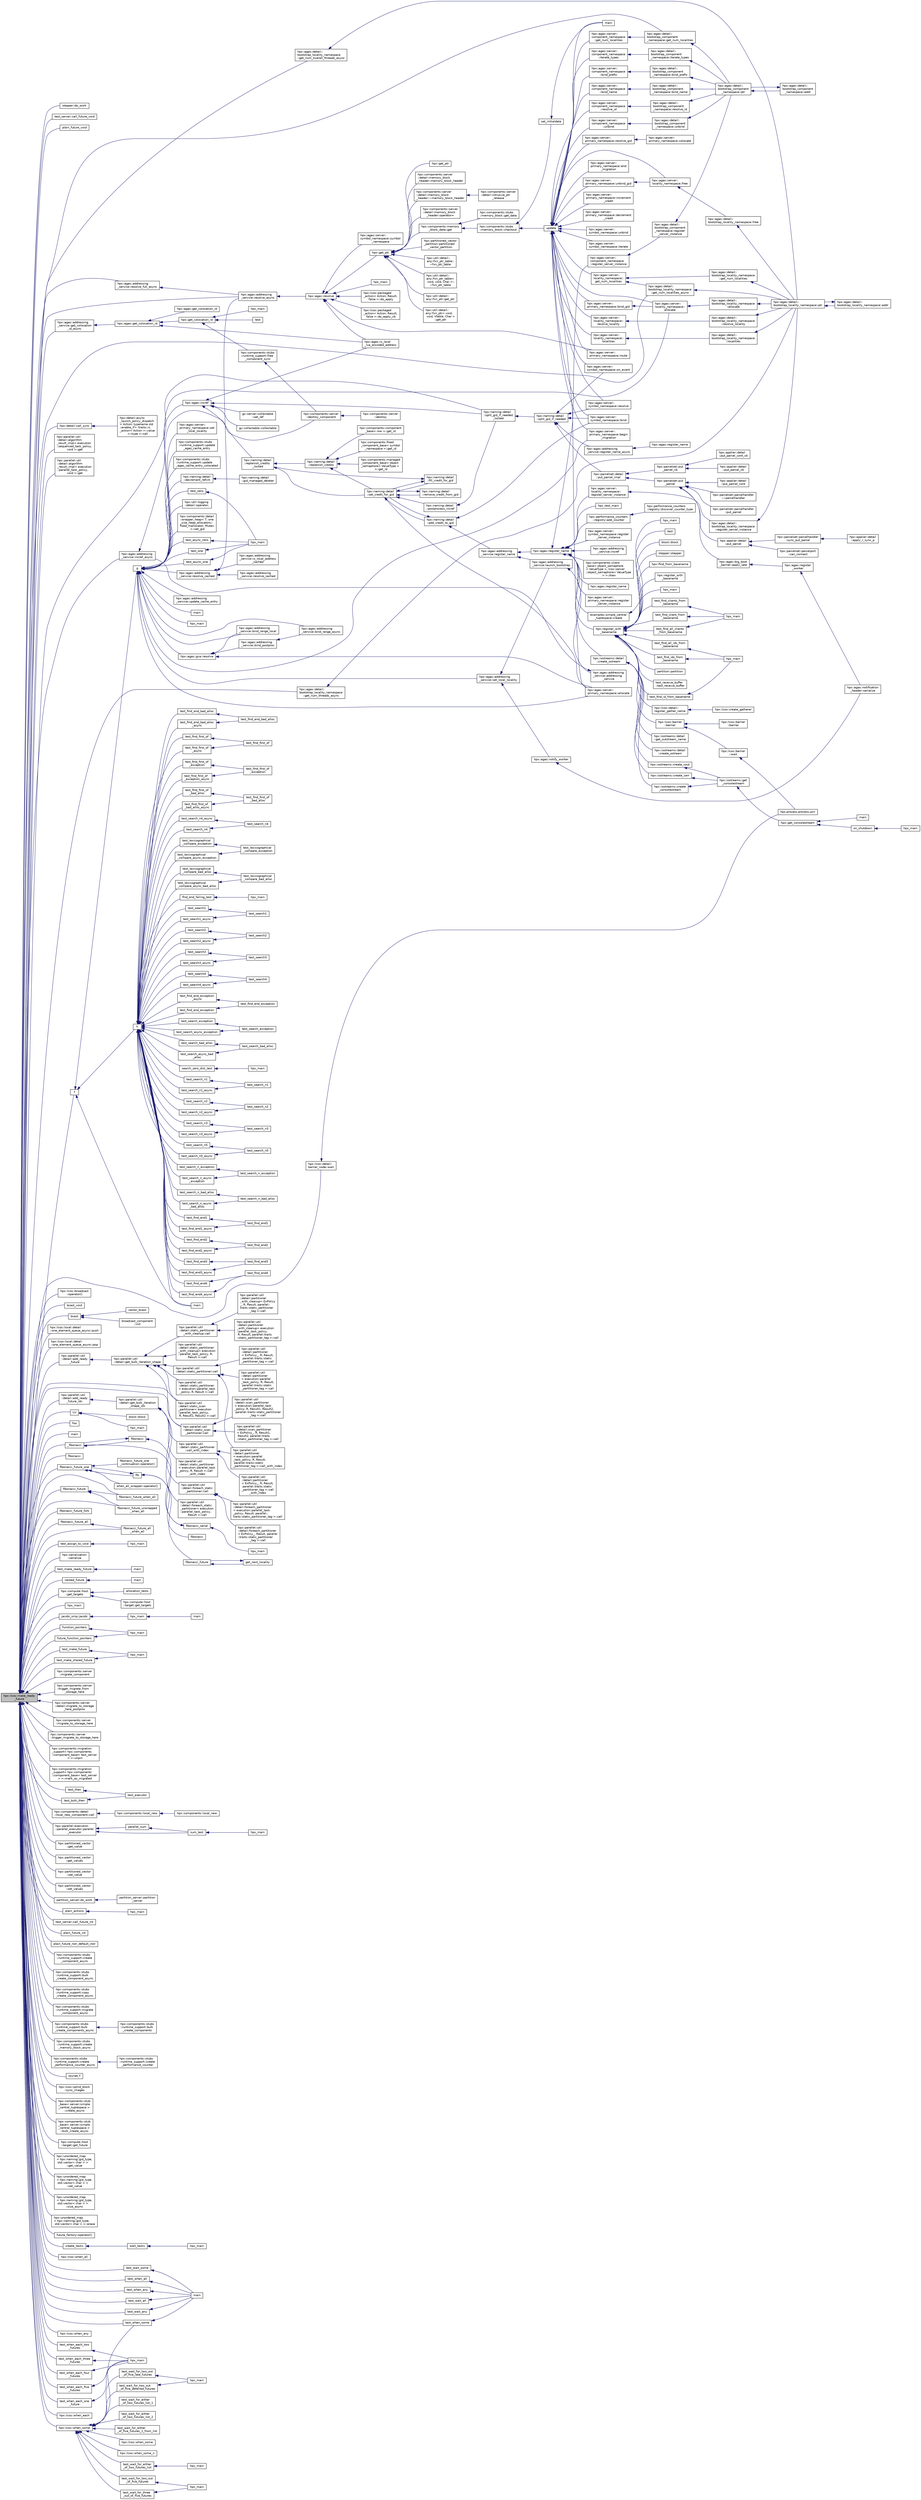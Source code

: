 digraph "hpx::lcos::make_ready_future"
{
  edge [fontname="Helvetica",fontsize="10",labelfontname="Helvetica",labelfontsize="10"];
  node [fontname="Helvetica",fontsize="10",shape=record];
  rankdir="LR";
  Node480 [label="hpx::lcos::make_ready\l_future",height=0.2,width=0.4,color="black", fillcolor="grey75", style="filled", fontcolor="black"];
  Node480 -> Node481 [dir="back",color="midnightblue",fontsize="10",style="solid",fontname="Helvetica"];
  Node481 [label="stepper::do_work",height=0.2,width=0.4,color="black", fillcolor="white", style="filled",URL="$d0/da6/structstepper.html#ab70640537c94b0a39819e9860b6d5270"];
  Node480 -> Node482 [dir="back",color="midnightblue",fontsize="10",style="solid",fontname="Helvetica"];
  Node482 [label="test_server::call_future_void",height=0.2,width=0.4,color="black", fillcolor="white", style="filled",URL="$d5/d5d/structtest__server.html#a6e4453a08c3db0ea21b51cca14a38d37"];
  Node480 -> Node483 [dir="back",color="midnightblue",fontsize="10",style="solid",fontname="Helvetica"];
  Node483 [label="plain_future_void",height=0.2,width=0.4,color="black", fillcolor="white", style="filled",URL="$db/d8a/action__invoke__no__more__than_8cpp.html#ab3807c5173260e9c18d3d26eb9560728"];
  Node480 -> Node484 [dir="back",color="midnightblue",fontsize="10",style="solid",fontname="Helvetica"];
  Node484 [label="hpx::agas::addressing\l_service::resolve_async",height=0.2,width=0.4,color="black", fillcolor="white", style="filled",URL="$db/d58/structhpx_1_1agas_1_1addressing__service.html#a3344990e7d5c255f51bf89a8fb2828eb"];
  Node484 -> Node485 [dir="back",color="midnightblue",fontsize="10",style="solid",fontname="Helvetica"];
  Node485 [label="hpx::agas::resolve",height=0.2,width=0.4,color="black", fillcolor="white", style="filled",URL="$dc/d54/namespacehpx_1_1agas.html#aa3252ce39fbc229439bb0d85875b01fb"];
  Node485 -> Node486 [dir="back",color="midnightblue",fontsize="10",style="solid",fontname="Helvetica"];
  Node486 [label="hpx::get_ptr",height=0.2,width=0.4,color="black", fillcolor="white", style="filled",URL="$d8/d83/namespacehpx.html#aeb814737de830a2e8e340ca052d5ebfa",tooltip="Returns a future referring to the pointer to the underlying memory of a component. "];
  Node486 -> Node487 [dir="back",color="midnightblue",fontsize="10",style="solid",fontname="Helvetica"];
  Node487 [label="hpx::util::detail::\lany::fxn_ptr_table::\l~fxn_ptr_table",height=0.2,width=0.4,color="black", fillcolor="white", style="filled",URL="$d4/d23/structhpx_1_1util_1_1detail_1_1any_1_1fxn__ptr__table.html#abec0243c15a22c17b416628b8de59111"];
  Node486 -> Node488 [dir="back",color="midnightblue",fontsize="10",style="solid",fontname="Helvetica"];
  Node488 [label="hpx::util::detail::\lany::fxn_ptr_table\<\l void, void, Char \>::\l~fxn_ptr_table",height=0.2,width=0.4,color="black", fillcolor="white", style="filled",URL="$d3/d8f/structhpx_1_1util_1_1detail_1_1any_1_1fxn__ptr__table_3_01void_00_01void_00_01_char_01_4.html#aa98a639e98218646776adc0f4d0c4f68"];
  Node486 -> Node489 [dir="back",color="midnightblue",fontsize="10",style="solid",fontname="Helvetica"];
  Node489 [label="hpx::util::detail::\lany::fxn_ptr::get_ptr",height=0.2,width=0.4,color="black", fillcolor="white", style="filled",URL="$d7/dcb/structhpx_1_1util_1_1detail_1_1any_1_1fxn__ptr.html#a43d78a2ab4dd4b2149f361b38eeac853"];
  Node486 -> Node490 [dir="back",color="midnightblue",fontsize="10",style="solid",fontname="Helvetica"];
  Node490 [label="hpx::util::detail::\lany::fxn_ptr\< void,\l void, Vtable, Char \>\l::get_ptr",height=0.2,width=0.4,color="black", fillcolor="white", style="filled",URL="$d4/dfd/structhpx_1_1util_1_1detail_1_1any_1_1fxn__ptr_3_01void_00_01void_00_01_vtable_00_01_char_01_4.html#a92b4217797102bca7f9ebe903be1cbbe"];
  Node486 -> Node491 [dir="back",color="midnightblue",fontsize="10",style="solid",fontname="Helvetica"];
  Node491 [label="hpx::get_ptr",height=0.2,width=0.4,color="black", fillcolor="white", style="filled",URL="$d8/d83/namespacehpx.html#a488c36e8791a0f000ffce5ce86994602",tooltip="Returns a future referring to the pointer to the underlying memory of a component. "];
  Node486 -> Node492 [dir="back",color="midnightblue",fontsize="10",style="solid",fontname="Helvetica"];
  Node492 [label="hpx::components::server\l::detail::memory_block\l_header::memory_block_header",height=0.2,width=0.4,color="black", fillcolor="white", style="filled",URL="$d7/d1b/classhpx_1_1components_1_1server_1_1detail_1_1memory__block__header.html#aed5e8cf63bf5845d4e1e6d24c5ff36fe"];
  Node486 -> Node493 [dir="back",color="midnightblue",fontsize="10",style="solid",fontname="Helvetica"];
  Node493 [label="hpx::components::server\l::detail::memory_block\l_header::~memory_block_header",height=0.2,width=0.4,color="black", fillcolor="white", style="filled",URL="$d7/d1b/classhpx_1_1components_1_1server_1_1detail_1_1memory__block__header.html#a64944da9256f10c75be3c4683f978314"];
  Node493 -> Node494 [dir="back",color="midnightblue",fontsize="10",style="solid",fontname="Helvetica"];
  Node494 [label="hpx::components::server\l::detail::intrusive_ptr\l_release",height=0.2,width=0.4,color="black", fillcolor="white", style="filled",URL="$d8/d25/namespacehpx_1_1components_1_1server_1_1detail.html#a17d9da126dd7a005fe03586fc75ca180"];
  Node486 -> Node495 [dir="back",color="midnightblue",fontsize="10",style="solid",fontname="Helvetica"];
  Node495 [label="hpx::components::server\l::detail::memory_block\l_header::operator=",height=0.2,width=0.4,color="black", fillcolor="white", style="filled",URL="$d7/d1b/classhpx_1_1components_1_1server_1_1detail_1_1memory__block__header.html#a9f0f60ded060c5333875f47c4d36df16"];
  Node486 -> Node496 [dir="back",color="midnightblue",fontsize="10",style="solid",fontname="Helvetica"];
  Node496 [label="hpx::components::memory\l_block_data::get",height=0.2,width=0.4,color="black", fillcolor="white", style="filled",URL="$d5/d76/classhpx_1_1components_1_1memory__block__data.html#a97ce2f01b730d8d90d329c1642fc0b28"];
  Node496 -> Node497 [dir="back",color="midnightblue",fontsize="10",style="solid",fontname="Helvetica"];
  Node497 [label="hpx::components::stubs\l::memory_block::get_data",height=0.2,width=0.4,color="black", fillcolor="white", style="filled",URL="$d2/d46/structhpx_1_1components_1_1stubs_1_1memory__block.html#ac16c7812886244945987a05d7cb9b6e2"];
  Node496 -> Node498 [dir="back",color="midnightblue",fontsize="10",style="solid",fontname="Helvetica"];
  Node498 [label="hpx::components::stubs\l::memory_block::checkout",height=0.2,width=0.4,color="black", fillcolor="white", style="filled",URL="$d2/d46/structhpx_1_1components_1_1stubs_1_1memory__block.html#a37128bbb38e0ee31010f3d06d6de4e66"];
  Node498 -> Node499 [dir="back",color="midnightblue",fontsize="10",style="solid",fontname="Helvetica"];
  Node499 [label="set_initialdata",height=0.2,width=0.4,color="black", fillcolor="white", style="filled",URL="$d7/d8b/non__atomic__rma_8cpp.html#a8088a219b6b7da870545f4ec73f80930"];
  Node499 -> Node500 [dir="back",color="midnightblue",fontsize="10",style="solid",fontname="Helvetica"];
  Node500 [label="main",height=0.2,width=0.4,color="black", fillcolor="white", style="filled",URL="$d7/d8b/non__atomic__rma_8cpp.html#a0ddf1224851353fc92bfbff6f499fa97"];
  Node498 -> Node501 [dir="back",color="midnightblue",fontsize="10",style="solid",fontname="Helvetica"];
  Node501 [label="update",height=0.2,width=0.4,color="black", fillcolor="white", style="filled",URL="$d7/d8b/non__atomic__rma_8cpp.html#a1f6c9aa3449cfad360e892c9c0bb7773"];
  Node501 -> Node502 [dir="back",color="midnightblue",fontsize="10",style="solid",fontname="Helvetica"];
  Node502 [label="hpx::agas::server::\lcomponent_namespace\l::bind_prefix",height=0.2,width=0.4,color="black", fillcolor="white", style="filled",URL="$d4/dc8/structhpx_1_1agas_1_1server_1_1component__namespace.html#aa0f1e073d2837e493bbb13ffd5c06dc7"];
  Node502 -> Node503 [dir="back",color="midnightblue",fontsize="10",style="solid",fontname="Helvetica"];
  Node503 [label="hpx::agas::detail::\lbootstrap_component\l_namespace::bind_prefix",height=0.2,width=0.4,color="black", fillcolor="white", style="filled",URL="$d4/db7/structhpx_1_1agas_1_1detail_1_1bootstrap__component__namespace.html#a9c4e85844335c1eb7a2dee35ab973927"];
  Node503 -> Node504 [dir="back",color="midnightblue",fontsize="10",style="solid",fontname="Helvetica"];
  Node504 [label="hpx::agas::detail::\lbootstrap_component\l_namespace::ptr",height=0.2,width=0.4,color="black", fillcolor="white", style="filled",URL="$d4/db7/structhpx_1_1agas_1_1detail_1_1bootstrap__component__namespace.html#a2ddc1b51e40d6b5c32f7eeba52a7527d"];
  Node504 -> Node505 [dir="back",color="midnightblue",fontsize="10",style="solid",fontname="Helvetica"];
  Node505 [label="hpx::agas::detail::\lbootstrap_component\l_namespace::addr",height=0.2,width=0.4,color="black", fillcolor="white", style="filled",URL="$d4/db7/structhpx_1_1agas_1_1detail_1_1bootstrap__component__namespace.html#a4947343cef580d3a72f9fcb6803a54b1"];
  Node505 -> Node504 [dir="back",color="midnightblue",fontsize="10",style="solid",fontname="Helvetica"];
  Node501 -> Node506 [dir="back",color="midnightblue",fontsize="10",style="solid",fontname="Helvetica"];
  Node506 [label="hpx::agas::server::\lcomponent_namespace\l::bind_name",height=0.2,width=0.4,color="black", fillcolor="white", style="filled",URL="$d4/dc8/structhpx_1_1agas_1_1server_1_1component__namespace.html#ac81ad0c6b5a63d0af3299207949b4749"];
  Node506 -> Node507 [dir="back",color="midnightblue",fontsize="10",style="solid",fontname="Helvetica"];
  Node507 [label="hpx::agas::detail::\lbootstrap_component\l_namespace::bind_name",height=0.2,width=0.4,color="black", fillcolor="white", style="filled",URL="$d4/db7/structhpx_1_1agas_1_1detail_1_1bootstrap__component__namespace.html#ad25372861bda6208139f91887d918fbb"];
  Node507 -> Node504 [dir="back",color="midnightblue",fontsize="10",style="solid",fontname="Helvetica"];
  Node501 -> Node508 [dir="back",color="midnightblue",fontsize="10",style="solid",fontname="Helvetica"];
  Node508 [label="hpx::agas::server::\lcomponent_namespace\l::resolve_id",height=0.2,width=0.4,color="black", fillcolor="white", style="filled",URL="$d4/dc8/structhpx_1_1agas_1_1server_1_1component__namespace.html#acee1577d340b0c3af69fea410a97e760"];
  Node508 -> Node509 [dir="back",color="midnightblue",fontsize="10",style="solid",fontname="Helvetica"];
  Node509 [label="hpx::agas::detail::\lbootstrap_component\l_namespace::resolve_id",height=0.2,width=0.4,color="black", fillcolor="white", style="filled",URL="$d4/db7/structhpx_1_1agas_1_1detail_1_1bootstrap__component__namespace.html#a59c6702ea1ee4d5d744d89bb57c6ba83"];
  Node509 -> Node504 [dir="back",color="midnightblue",fontsize="10",style="solid",fontname="Helvetica"];
  Node501 -> Node510 [dir="back",color="midnightblue",fontsize="10",style="solid",fontname="Helvetica"];
  Node510 [label="hpx::agas::server::\lcomponent_namespace\l::unbind",height=0.2,width=0.4,color="black", fillcolor="white", style="filled",URL="$d4/dc8/structhpx_1_1agas_1_1server_1_1component__namespace.html#a6a1c04b36c3f7c2a61dba64cf586f2b7"];
  Node510 -> Node511 [dir="back",color="midnightblue",fontsize="10",style="solid",fontname="Helvetica"];
  Node511 [label="hpx::agas::detail::\lbootstrap_component\l_namespace::unbind",height=0.2,width=0.4,color="black", fillcolor="white", style="filled",URL="$d4/db7/structhpx_1_1agas_1_1detail_1_1bootstrap__component__namespace.html#aed0961449fec108933b6f738040e98af"];
  Node511 -> Node504 [dir="back",color="midnightblue",fontsize="10",style="solid",fontname="Helvetica"];
  Node501 -> Node512 [dir="back",color="midnightblue",fontsize="10",style="solid",fontname="Helvetica"];
  Node512 [label="hpx::agas::server::\lcomponent_namespace\l::iterate_types",height=0.2,width=0.4,color="black", fillcolor="white", style="filled",URL="$d4/dc8/structhpx_1_1agas_1_1server_1_1component__namespace.html#a841f64a9b93bb658091f80fa5019c42c"];
  Node512 -> Node513 [dir="back",color="midnightblue",fontsize="10",style="solid",fontname="Helvetica"];
  Node513 [label="hpx::agas::detail::\lbootstrap_component\l_namespace::iterate_types",height=0.2,width=0.4,color="black", fillcolor="white", style="filled",URL="$d4/db7/structhpx_1_1agas_1_1detail_1_1bootstrap__component__namespace.html#a750193d7d4f0ed8a9adcd7054ae62063"];
  Node513 -> Node504 [dir="back",color="midnightblue",fontsize="10",style="solid",fontname="Helvetica"];
  Node501 -> Node514 [dir="back",color="midnightblue",fontsize="10",style="solid",fontname="Helvetica"];
  Node514 [label="hpx::agas::server::\lcomponent_namespace\l::get_num_localities",height=0.2,width=0.4,color="black", fillcolor="white", style="filled",URL="$d4/dc8/structhpx_1_1agas_1_1server_1_1component__namespace.html#ae4612aa43bf1a3173cc0a17f78593a1f"];
  Node514 -> Node515 [dir="back",color="midnightblue",fontsize="10",style="solid",fontname="Helvetica"];
  Node515 [label="hpx::agas::detail::\lbootstrap_component\l_namespace::get_num_localities",height=0.2,width=0.4,color="black", fillcolor="white", style="filled",URL="$d4/db7/structhpx_1_1agas_1_1detail_1_1bootstrap__component__namespace.html#a2ac6a4525c269aa2f635b877e98209aa"];
  Node515 -> Node504 [dir="back",color="midnightblue",fontsize="10",style="solid",fontname="Helvetica"];
  Node501 -> Node516 [dir="back",color="midnightblue",fontsize="10",style="solid",fontname="Helvetica"];
  Node516 [label="hpx::agas::server::\llocality_namespace::\lallocate",height=0.2,width=0.4,color="black", fillcolor="white", style="filled",URL="$dc/d72/structhpx_1_1agas_1_1server_1_1locality__namespace.html#a584777211619893840252d5c72b726ac"];
  Node516 -> Node517 [dir="back",color="midnightblue",fontsize="10",style="solid",fontname="Helvetica"];
  Node517 [label="hpx::agas::detail::\lbootstrap_locality_namespace\l::allocate",height=0.2,width=0.4,color="black", fillcolor="white", style="filled",URL="$d2/d28/structhpx_1_1agas_1_1detail_1_1bootstrap__locality__namespace.html#a17fa8a29a5b6c64ac5f92b67fd816be1"];
  Node517 -> Node518 [dir="back",color="midnightblue",fontsize="10",style="solid",fontname="Helvetica"];
  Node518 [label="hpx::agas::detail::\lbootstrap_locality_namespace::ptr",height=0.2,width=0.4,color="black", fillcolor="white", style="filled",URL="$d2/d28/structhpx_1_1agas_1_1detail_1_1bootstrap__locality__namespace.html#a5d4dcef228d9a8e6040f2e404546a7b8"];
  Node518 -> Node519 [dir="back",color="midnightblue",fontsize="10",style="solid",fontname="Helvetica"];
  Node519 [label="hpx::agas::detail::\lbootstrap_locality_namespace::addr",height=0.2,width=0.4,color="black", fillcolor="white", style="filled",URL="$d2/d28/structhpx_1_1agas_1_1detail_1_1bootstrap__locality__namespace.html#a6a5b1a39f25283d49aae9a42b5c4388a"];
  Node519 -> Node518 [dir="back",color="midnightblue",fontsize="10",style="solid",fontname="Helvetica"];
  Node501 -> Node520 [dir="back",color="midnightblue",fontsize="10",style="solid",fontname="Helvetica"];
  Node520 [label="hpx::agas::server::\llocality_namespace::\lresolve_locality",height=0.2,width=0.4,color="black", fillcolor="white", style="filled",URL="$dc/d72/structhpx_1_1agas_1_1server_1_1locality__namespace.html#acc664dc0ee762d5b35802aa60ac9f6e7"];
  Node520 -> Node521 [dir="back",color="midnightblue",fontsize="10",style="solid",fontname="Helvetica"];
  Node521 [label="hpx::agas::detail::\lbootstrap_locality_namespace\l::resolve_locality",height=0.2,width=0.4,color="black", fillcolor="white", style="filled",URL="$d2/d28/structhpx_1_1agas_1_1detail_1_1bootstrap__locality__namespace.html#a90a9e093f25dbd05d50ec1b46ced037c"];
  Node521 -> Node518 [dir="back",color="midnightblue",fontsize="10",style="solid",fontname="Helvetica"];
  Node501 -> Node522 [dir="back",color="midnightblue",fontsize="10",style="solid",fontname="Helvetica"];
  Node522 [label="hpx::agas::server::\llocality_namespace::free",height=0.2,width=0.4,color="black", fillcolor="white", style="filled",URL="$dc/d72/structhpx_1_1agas_1_1server_1_1locality__namespace.html#a53c05de8b43cbdb17edf4930b0fc0ac6"];
  Node522 -> Node523 [dir="back",color="midnightblue",fontsize="10",style="solid",fontname="Helvetica"];
  Node523 [label="hpx::agas::detail::\lbootstrap_locality_namespace::free",height=0.2,width=0.4,color="black", fillcolor="white", style="filled",URL="$d2/d28/structhpx_1_1agas_1_1detail_1_1bootstrap__locality__namespace.html#a2830ab98d14d3fadcec97a72783f9221"];
  Node523 -> Node518 [dir="back",color="midnightblue",fontsize="10",style="solid",fontname="Helvetica"];
  Node501 -> Node524 [dir="back",color="midnightblue",fontsize="10",style="solid",fontname="Helvetica"];
  Node524 [label="hpx::agas::server::\llocality_namespace::\llocalities",height=0.2,width=0.4,color="black", fillcolor="white", style="filled",URL="$dc/d72/structhpx_1_1agas_1_1server_1_1locality__namespace.html#ab0ecc44f496ee5011c8ba2c73ea4e5e5"];
  Node524 -> Node525 [dir="back",color="midnightblue",fontsize="10",style="solid",fontname="Helvetica"];
  Node525 [label="hpx::agas::detail::\lbootstrap_locality_namespace\l::localities",height=0.2,width=0.4,color="black", fillcolor="white", style="filled",URL="$d2/d28/structhpx_1_1agas_1_1detail_1_1bootstrap__locality__namespace.html#ab8a1c96ad1ffea65eac264d0c2f64de9"];
  Node525 -> Node518 [dir="back",color="midnightblue",fontsize="10",style="solid",fontname="Helvetica"];
  Node501 -> Node526 [dir="back",color="midnightblue",fontsize="10",style="solid",fontname="Helvetica"];
  Node526 [label="hpx::agas::server::\llocality_namespace::\lget_num_localities",height=0.2,width=0.4,color="black", fillcolor="white", style="filled",URL="$dc/d72/structhpx_1_1agas_1_1server_1_1locality__namespace.html#a0df77ad95317a3800a9ae69e8a7ebbe8"];
  Node526 -> Node527 [dir="back",color="midnightblue",fontsize="10",style="solid",fontname="Helvetica"];
  Node527 [label="hpx::agas::detail::\lbootstrap_locality_namespace\l::get_num_localities",height=0.2,width=0.4,color="black", fillcolor="white", style="filled",URL="$d2/d28/structhpx_1_1agas_1_1detail_1_1bootstrap__locality__namespace.html#a6c757ccbb4b7a4a0444dbe3ddee6c6c9"];
  Node527 -> Node518 [dir="back",color="midnightblue",fontsize="10",style="solid",fontname="Helvetica"];
  Node526 -> Node528 [dir="back",color="midnightblue",fontsize="10",style="solid",fontname="Helvetica"];
  Node528 [label="hpx::agas::detail::\lbootstrap_locality_namespace\l::get_num_localities_async",height=0.2,width=0.4,color="black", fillcolor="white", style="filled",URL="$d2/d28/structhpx_1_1agas_1_1detail_1_1bootstrap__locality__namespace.html#ac82989597458b0c52fb29f1e3e9fa9d3"];
  Node528 -> Node518 [dir="back",color="midnightblue",fontsize="10",style="solid",fontname="Helvetica"];
  Node501 -> Node500 [dir="back",color="midnightblue",fontsize="10",style="solid",fontname="Helvetica"];
  Node501 -> Node529 [dir="back",color="midnightblue",fontsize="10",style="solid",fontname="Helvetica"];
  Node529 [label="hpx::agas::server::\lprimary_namespace::begin\l_migration",height=0.2,width=0.4,color="black", fillcolor="white", style="filled",URL="$d7/d3a/structhpx_1_1agas_1_1server_1_1primary__namespace.html#aca25c89f18a24d56fb9d230735ac8361"];
  Node501 -> Node530 [dir="back",color="midnightblue",fontsize="10",style="solid",fontname="Helvetica"];
  Node530 [label="hpx::agas::server::\lprimary_namespace::end\l_migration",height=0.2,width=0.4,color="black", fillcolor="white", style="filled",URL="$d7/d3a/structhpx_1_1agas_1_1server_1_1primary__namespace.html#a1905203b50cb381ee1cb52bbcc602286"];
  Node501 -> Node531 [dir="back",color="midnightblue",fontsize="10",style="solid",fontname="Helvetica"];
  Node531 [label="hpx::agas::server::\lprimary_namespace::bind_gid",height=0.2,width=0.4,color="black", fillcolor="white", style="filled",URL="$d7/d3a/structhpx_1_1agas_1_1server_1_1primary__namespace.html#ab1681a26c8e8cc901a7e21544a88a951"];
  Node531 -> Node516 [dir="back",color="midnightblue",fontsize="10",style="solid",fontname="Helvetica"];
  Node501 -> Node532 [dir="back",color="midnightblue",fontsize="10",style="solid",fontname="Helvetica"];
  Node532 [label="hpx::agas::server::\lprimary_namespace::resolve_gid",height=0.2,width=0.4,color="black", fillcolor="white", style="filled",URL="$d7/d3a/structhpx_1_1agas_1_1server_1_1primary__namespace.html#a967d5cd6df2454d4d74191d22028f756"];
  Node532 -> Node533 [dir="back",color="midnightblue",fontsize="10",style="solid",fontname="Helvetica"];
  Node533 [label="hpx::agas::server::\lprimary_namespace::colocate",height=0.2,width=0.4,color="black", fillcolor="white", style="filled",URL="$d7/d3a/structhpx_1_1agas_1_1server_1_1primary__namespace.html#a326ebd3b0f65ea692ed0c085f015d0f4"];
  Node501 -> Node534 [dir="back",color="midnightblue",fontsize="10",style="solid",fontname="Helvetica"];
  Node534 [label="hpx::agas::server::\lprimary_namespace::unbind_gid",height=0.2,width=0.4,color="black", fillcolor="white", style="filled",URL="$d7/d3a/structhpx_1_1agas_1_1server_1_1primary__namespace.html#ab86ca45dbf7362722af552f285ee5783"];
  Node534 -> Node522 [dir="back",color="midnightblue",fontsize="10",style="solid",fontname="Helvetica"];
  Node501 -> Node535 [dir="back",color="midnightblue",fontsize="10",style="solid",fontname="Helvetica"];
  Node535 [label="hpx::agas::server::\lprimary_namespace::increment\l_credit",height=0.2,width=0.4,color="black", fillcolor="white", style="filled",URL="$d7/d3a/structhpx_1_1agas_1_1server_1_1primary__namespace.html#a4f254d5f7e9910fa0505c77f3c390011"];
  Node501 -> Node536 [dir="back",color="midnightblue",fontsize="10",style="solid",fontname="Helvetica"];
  Node536 [label="hpx::agas::server::\lprimary_namespace::decrement\l_credit",height=0.2,width=0.4,color="black", fillcolor="white", style="filled",URL="$d7/d3a/structhpx_1_1agas_1_1server_1_1primary__namespace.html#ae3e39a46a5efda084c9971c1c5f519a3"];
  Node501 -> Node537 [dir="back",color="midnightblue",fontsize="10",style="solid",fontname="Helvetica"];
  Node537 [label="hpx::agas::server::\lprimary_namespace::allocate",height=0.2,width=0.4,color="black", fillcolor="white", style="filled",URL="$d7/d3a/structhpx_1_1agas_1_1server_1_1primary__namespace.html#a87560fb730ac846b91fc7287dc4e247b"];
  Node501 -> Node538 [dir="back",color="midnightblue",fontsize="10",style="solid",fontname="Helvetica"];
  Node538 [label="hpx::agas::server::\lprimary_namespace::route",height=0.2,width=0.4,color="black", fillcolor="white", style="filled",URL="$d7/d3a/structhpx_1_1agas_1_1server_1_1primary__namespace.html#a9037a1baa55fb13097a541bc365f2d0b"];
  Node501 -> Node539 [dir="back",color="midnightblue",fontsize="10",style="solid",fontname="Helvetica"];
  Node539 [label="hpx::agas::server::\lsymbol_namespace::bind",height=0.2,width=0.4,color="black", fillcolor="white", style="filled",URL="$dc/da6/structhpx_1_1agas_1_1server_1_1symbol__namespace.html#a229ead0876ac8c5754793a2ca68de559"];
  Node501 -> Node540 [dir="back",color="midnightblue",fontsize="10",style="solid",fontname="Helvetica"];
  Node540 [label="hpx::agas::server::\lsymbol_namespace::resolve",height=0.2,width=0.4,color="black", fillcolor="white", style="filled",URL="$dc/da6/structhpx_1_1agas_1_1server_1_1symbol__namespace.html#aec3fc24e40dc96142eb77537945e92d5"];
  Node501 -> Node541 [dir="back",color="midnightblue",fontsize="10",style="solid",fontname="Helvetica"];
  Node541 [label="hpx::agas::server::\lsymbol_namespace::unbind",height=0.2,width=0.4,color="black", fillcolor="white", style="filled",URL="$dc/da6/structhpx_1_1agas_1_1server_1_1symbol__namespace.html#a815485bd53b2cd7bd8acb57c142cb293"];
  Node501 -> Node542 [dir="back",color="midnightblue",fontsize="10",style="solid",fontname="Helvetica"];
  Node542 [label="hpx::agas::server::\lsymbol_namespace::iterate",height=0.2,width=0.4,color="black", fillcolor="white", style="filled",URL="$dc/da6/structhpx_1_1agas_1_1server_1_1symbol__namespace.html#a11805477f07dc19afc43990b2997d190"];
  Node501 -> Node543 [dir="back",color="midnightblue",fontsize="10",style="solid",fontname="Helvetica"];
  Node543 [label="hpx::agas::server::\lsymbol_namespace::on_event",height=0.2,width=0.4,color="black", fillcolor="white", style="filled",URL="$dc/da6/structhpx_1_1agas_1_1server_1_1symbol__namespace.html#abbfcf18e8d40612e4fa618a39a2fc492"];
  Node486 -> Node544 [dir="back",color="midnightblue",fontsize="10",style="solid",fontname="Helvetica"];
  Node544 [label="hpx::partitioned_vector\l_partition::partitioned\l_vector_partition",height=0.2,width=0.4,color="black", fillcolor="white", style="filled",URL="$da/d87/classhpx_1_1partitioned__vector__partition.html#a85078a778fae06c9d51315c2775227c2"];
  Node485 -> Node545 [dir="back",color="midnightblue",fontsize="10",style="solid",fontname="Helvetica"];
  Node545 [label="hpx::agas::is_local\l_lva_encoded_address",height=0.2,width=0.4,color="black", fillcolor="white", style="filled",URL="$dc/d54/namespacehpx_1_1agas.html#abb5e5584ed3b536ace8e3f58415e24c2"];
  Node485 -> Node546 [dir="back",color="midnightblue",fontsize="10",style="solid",fontname="Helvetica"];
  Node546 [label="hpx_main",height=0.2,width=0.4,color="black", fillcolor="white", style="filled",URL="$d1/d4f/local__address__rebind_8cpp.html#aaf67a3863f19ff7033e239ebb1204fb7"];
  Node485 -> Node547 [dir="back",color="midnightblue",fontsize="10",style="solid",fontname="Helvetica"];
  Node547 [label="hpx::lcos::packaged\l_action\< Action, Result,\l false \>::do_apply",height=0.2,width=0.4,color="black", fillcolor="white", style="filled",URL="$df/da7/classhpx_1_1lcos_1_1packaged__action_3_01_action_00_01_result_00_01false_01_4.html#a7b4b07dc448c4f1e41b2d0dd4db0766d"];
  Node485 -> Node548 [dir="back",color="midnightblue",fontsize="10",style="solid",fontname="Helvetica"];
  Node548 [label="hpx::lcos::packaged\l_action\< Action, Result,\l false \>::do_apply_cb",height=0.2,width=0.4,color="black", fillcolor="white", style="filled",URL="$df/da7/classhpx_1_1lcos_1_1packaged__action_3_01_action_00_01_result_00_01false_01_4.html#ae9e7cb83096eb3fd1b748c39545d66a7"];
  Node485 -> Node538 [dir="back",color="midnightblue",fontsize="10",style="solid",fontname="Helvetica"];
  Node485 -> Node549 [dir="back",color="midnightblue",fontsize="10",style="solid",fontname="Helvetica"];
  Node549 [label="hpx::agas::server::\lsymbol_namespace::symbol\l_namespace",height=0.2,width=0.4,color="black", fillcolor="white", style="filled",URL="$dc/da6/structhpx_1_1agas_1_1server_1_1symbol__namespace.html#a47e93a69f95628011765023a666b6619"];
  Node480 -> Node550 [dir="back",color="midnightblue",fontsize="10",style="solid",fontname="Helvetica"];
  Node550 [label="hpx::agas::addressing\l_service::get_colocation\l_id_async",height=0.2,width=0.4,color="black", fillcolor="white", style="filled",URL="$db/d58/structhpx_1_1agas_1_1addressing__service.html#af412b878f5cf7e927148c3d468b789c6"];
  Node550 -> Node551 [dir="back",color="midnightblue",fontsize="10",style="solid",fontname="Helvetica"];
  Node551 [label="hpx::agas::get_colocation_id",height=0.2,width=0.4,color="black", fillcolor="white", style="filled",URL="$dc/d54/namespacehpx_1_1agas.html#a90b8976e7264d2c9d9ee6efd328b4f6c"];
  Node551 -> Node552 [dir="back",color="midnightblue",fontsize="10",style="solid",fontname="Helvetica"];
  Node552 [label="hpx::agas::get_colocation_id",height=0.2,width=0.4,color="black", fillcolor="white", style="filled",URL="$dc/d54/namespacehpx_1_1agas.html#a0060331026fc697fb901b1ac7e9d6547"];
  Node551 -> Node545 [dir="back",color="midnightblue",fontsize="10",style="solid",fontname="Helvetica"];
  Node551 -> Node553 [dir="back",color="midnightblue",fontsize="10",style="solid",fontname="Helvetica"];
  Node553 [label="hpx::get_colocation_id",height=0.2,width=0.4,color="black", fillcolor="white", style="filled",URL="$d8/d83/namespacehpx.html#ad71888005ccae819b23eb88e8c4683be",tooltip="Return the id of the locality where the object referenced by the given id is currently located on..."];
  Node553 -> Node554 [dir="back",color="midnightblue",fontsize="10",style="solid",fontname="Helvetica"];
  Node554 [label="test",height=0.2,width=0.4,color="black", fillcolor="white", style="filled",URL="$dd/d0d/get__colocation__id_8cpp.html#a6797a4febabe54a64686e97ff93b369a"];
  Node553 -> Node555 [dir="back",color="midnightblue",fontsize="10",style="solid",fontname="Helvetica"];
  Node555 [label="hpx_main",height=0.2,width=0.4,color="black", fillcolor="white", style="filled",URL="$dd/d0d/get__colocation__id_8cpp.html#aefd26dd818037509b2241068d57e3e1d"];
  Node553 -> Node556 [dir="back",color="midnightblue",fontsize="10",style="solid",fontname="Helvetica"];
  Node556 [label="hpx::components::stubs\l::runtime_support::free\l_component_sync",height=0.2,width=0.4,color="black", fillcolor="white", style="filled",URL="$da/d36/structhpx_1_1components_1_1stubs_1_1runtime__support.html#a00eb79f89db48417b54a011078a9c7ae"];
  Node556 -> Node557 [dir="back",color="midnightblue",fontsize="10",style="solid",fontname="Helvetica"];
  Node557 [label="hpx::components::server\l::destroy_component",height=0.2,width=0.4,color="black", fillcolor="white", style="filled",URL="$d2/da2/namespacehpx_1_1components_1_1server.html#a21dc8857d55d9ec83e3e337b382fbc17"];
  Node557 -> Node558 [dir="back",color="midnightblue",fontsize="10",style="solid",fontname="Helvetica"];
  Node558 [label="hpx::components::server\l::destroy",height=0.2,width=0.4,color="black", fillcolor="white", style="filled",URL="$d2/da2/namespacehpx_1_1components_1_1server.html#afbb6d12dceb0494bcb20f84065e1eb7f"];
  Node480 -> Node559 [dir="back",color="midnightblue",fontsize="10",style="solid",fontname="Helvetica"];
  Node559 [label="hpx::agas::addressing\l_service::resolve_full_async",height=0.2,width=0.4,color="black", fillcolor="white", style="filled",URL="$db/d58/structhpx_1_1agas_1_1addressing__service.html#af678e6288e0f302b9c96b813a8e660ef"];
  Node559 -> Node484 [dir="back",color="midnightblue",fontsize="10",style="solid",fontname="Helvetica"];
  Node480 -> Node560 [dir="back",color="midnightblue",fontsize="10",style="solid",fontname="Helvetica"];
  Node560 [label="hpx::agas::addressing\l_service::incref_async",height=0.2,width=0.4,color="black", fillcolor="white", style="filled",URL="$db/d58/structhpx_1_1agas_1_1addressing__service.html#adae9df2634cf648f129f203c3678c1c1",tooltip="Increment the global reference count for the given id. "];
  Node560 -> Node561 [dir="back",color="midnightblue",fontsize="10",style="solid",fontname="Helvetica"];
  Node561 [label="hpx::agas::incref",height=0.2,width=0.4,color="black", fillcolor="white", style="filled",URL="$dc/d54/namespacehpx_1_1agas.html#aad81d2ea721c1a5692e243ef07bf164f"];
  Node561 -> Node545 [dir="back",color="midnightblue",fontsize="10",style="solid",fontname="Helvetica"];
  Node561 -> Node562 [dir="back",color="midnightblue",fontsize="10",style="solid",fontname="Helvetica"];
  Node562 [label="gc::server::collectable\l::set_ref",height=0.2,width=0.4,color="black", fillcolor="white", style="filled",URL="$da/d76/structgc_1_1server_1_1collectable.html#a8e123e39f5a85da593dc15b5f872748d"];
  Node561 -> Node563 [dir="back",color="midnightblue",fontsize="10",style="solid",fontname="Helvetica"];
  Node563 [label="gc::collectable::collectable",height=0.2,width=0.4,color="black", fillcolor="white", style="filled",URL="$da/d23/structgc_1_1collectable.html#a9ac791be34891330ff8192ac2ef68c7c"];
  Node561 -> Node564 [dir="back",color="midnightblue",fontsize="10",style="solid",fontname="Helvetica"];
  Node564 [label="hpx::naming::detail\l::split_gid_if_needed\l_locked",height=0.2,width=0.4,color="black", fillcolor="white", style="filled",URL="$d5/d18/namespacehpx_1_1naming_1_1detail.html#a8a41d874bb719f702a76d483293d9d56"];
  Node564 -> Node565 [dir="back",color="midnightblue",fontsize="10",style="solid",fontname="Helvetica"];
  Node565 [label="hpx::naming::detail\l::split_gid_if_needed",height=0.2,width=0.4,color="black", fillcolor="white", style="filled",URL="$d5/d18/namespacehpx_1_1naming_1_1detail.html#a106949fcb9087fb6bdca67d048d6568f"];
  Node565 -> Node566 [dir="back",color="midnightblue",fontsize="10",style="solid",fontname="Helvetica"];
  Node566 [label="hpx::agas::addressing\l_service::register_name_async",height=0.2,width=0.4,color="black", fillcolor="white", style="filled",URL="$db/d58/structhpx_1_1agas_1_1addressing__service.html#adfd0ce835927a3c0396b6fc9e9fbb3cf"];
  Node566 -> Node567 [dir="back",color="midnightblue",fontsize="10",style="solid",fontname="Helvetica"];
  Node567 [label="hpx::agas::register_name",height=0.2,width=0.4,color="black", fillcolor="white", style="filled",URL="$dc/d54/namespacehpx_1_1agas.html#adc43905ef74ad9948375f3948b64fc2f"];
  Node565 -> Node568 [dir="back",color="midnightblue",fontsize="10",style="solid",fontname="Helvetica"];
  Node568 [label="hpx::parcelset::detail\l::put_parcel_impl",height=0.2,width=0.4,color="black", fillcolor="white", style="filled",URL="$dc/d4e/namespacehpx_1_1parcelset_1_1detail.html#a0dfe29365976960c7f5db6388e8ce603"];
  Node568 -> Node569 [dir="back",color="midnightblue",fontsize="10",style="solid",fontname="Helvetica"];
  Node569 [label="hpx::parcelset::put\l_parcel",height=0.2,width=0.4,color="black", fillcolor="white", style="filled",URL="$d4/d41/namespacehpx_1_1parcelset.html#a53a9f5c6cf260dc8d06d194c96182b65"];
  Node569 -> Node570 [dir="back",color="midnightblue",fontsize="10",style="solid",fontname="Helvetica"];
  Node570 [label="hpx::applier::detail\l::put_parcel",height=0.2,width=0.4,color="black", fillcolor="white", style="filled",URL="$d1/d2a/namespacehpx_1_1applier_1_1detail.html#a4d568b8071bb894a09fabfba232c2663"];
  Node570 -> Node571 [dir="back",color="midnightblue",fontsize="10",style="solid",fontname="Helvetica"];
  Node571 [label="hpx::parcelset::parcelhandler\l::sync_put_parcel",height=0.2,width=0.4,color="black", fillcolor="white", style="filled",URL="$d4/d2f/classhpx_1_1parcelset_1_1parcelhandler.html#ad478f8b244ec822fcbcb84aa67b17497"];
  Node571 -> Node572 [dir="back",color="midnightblue",fontsize="10",style="solid",fontname="Helvetica"];
  Node572 [label="hpx::applier::detail\l::apply_r_sync_p",height=0.2,width=0.4,color="black", fillcolor="white", style="filled",URL="$d1/d2a/namespacehpx_1_1applier_1_1detail.html#ab69485311adeb590afa621a4b4be595d"];
  Node570 -> Node573 [dir="back",color="midnightblue",fontsize="10",style="solid",fontname="Helvetica"];
  Node573 [label="hpx::parcelset::parcelport\l::can_connect",height=0.2,width=0.4,color="black", fillcolor="white", style="filled",URL="$d9/d67/classhpx_1_1parcelset_1_1parcelport.html#a68bd6750625124e4de6309e74283a767"];
  Node569 -> Node574 [dir="back",color="midnightblue",fontsize="10",style="solid",fontname="Helvetica"];
  Node574 [label="hpx::applier::detail\l::put_parcel_cont",height=0.2,width=0.4,color="black", fillcolor="white", style="filled",URL="$d1/d2a/namespacehpx_1_1applier_1_1detail.html#aa5119ce6a8f642d2bacf23dc42ade0f9"];
  Node569 -> Node575 [dir="back",color="midnightblue",fontsize="10",style="solid",fontname="Helvetica"];
  Node575 [label="hpx::agas::big_boot\l_barrier::apply_late",height=0.2,width=0.4,color="black", fillcolor="white", style="filled",URL="$d8/db6/structhpx_1_1agas_1_1big__boot__barrier.html#a9148a04a25bea5a37d77b3ff20e1ebfb"];
  Node575 -> Node576 [dir="back",color="midnightblue",fontsize="10",style="solid",fontname="Helvetica"];
  Node576 [label="hpx::agas::register\l_worker",height=0.2,width=0.4,color="black", fillcolor="white", style="filled",URL="$dc/d54/namespacehpx_1_1agas.html#a3c98dc053a97fca0f3f3b5719d9f8336"];
  Node576 -> Node577 [dir="back",color="midnightblue",fontsize="10",style="solid",fontname="Helvetica"];
  Node577 [label="hpx::agas::notification\l_header::serialize",height=0.2,width=0.4,color="black", fillcolor="white", style="filled",URL="$de/dae/structhpx_1_1agas_1_1notification__header.html#aa028cf0e80baf9259523c340c4568634"];
  Node569 -> Node578 [dir="back",color="midnightblue",fontsize="10",style="solid",fontname="Helvetica"];
  Node578 [label="hpx::parcelset::parcelhandler\l::~parcelhandler",height=0.2,width=0.4,color="black", fillcolor="white", style="filled",URL="$d4/d2f/classhpx_1_1parcelset_1_1parcelhandler.html#a938c1c4259b1be845dc0197465969a17"];
  Node569 -> Node579 [dir="back",color="midnightblue",fontsize="10",style="solid",fontname="Helvetica"];
  Node579 [label="hpx::parcelset::parcelhandler\l::put_parcel",height=0.2,width=0.4,color="black", fillcolor="white", style="filled",URL="$d4/d2f/classhpx_1_1parcelset_1_1parcelhandler.html#aad45344f98c3f15456325c7270ae5ade"];
  Node568 -> Node580 [dir="back",color="midnightblue",fontsize="10",style="solid",fontname="Helvetica"];
  Node580 [label="hpx::parcelset::put\l_parcel_cb",height=0.2,width=0.4,color="black", fillcolor="white", style="filled",URL="$d4/d41/namespacehpx_1_1parcelset.html#a44a60f48094a44cbb7f52b7807dc56ff"];
  Node580 -> Node581 [dir="back",color="midnightblue",fontsize="10",style="solid",fontname="Helvetica"];
  Node581 [label="hpx::applier::detail\l::put_parcel_cb",height=0.2,width=0.4,color="black", fillcolor="white", style="filled",URL="$d1/d2a/namespacehpx_1_1applier_1_1detail.html#a96b7471f7a59fa4d3d298e562507c339"];
  Node580 -> Node582 [dir="back",color="midnightblue",fontsize="10",style="solid",fontname="Helvetica"];
  Node582 [label="hpx::applier::detail\l::put_parcel_cont_cb",height=0.2,width=0.4,color="black", fillcolor="white", style="filled",URL="$d1/d2a/namespacehpx_1_1applier_1_1detail.html#acb5d7569cd53998c51e4b48f09d62e83"];
  Node565 -> Node539 [dir="back",color="midnightblue",fontsize="10",style="solid",fontname="Helvetica"];
  Node565 -> Node540 [dir="back",color="midnightblue",fontsize="10",style="solid",fontname="Helvetica"];
  Node565 -> Node543 [dir="back",color="midnightblue",fontsize="10",style="solid",fontname="Helvetica"];
  Node561 -> Node583 [dir="back",color="midnightblue",fontsize="10",style="solid",fontname="Helvetica"];
  Node583 [label="hpx::naming::detail\l::replenish_credits\l_locked",height=0.2,width=0.4,color="black", fillcolor="white", style="filled",URL="$d5/d18/namespacehpx_1_1naming_1_1detail.html#a011ed4fa9a2f4d4319adc54943fa03d6"];
  Node583 -> Node584 [dir="back",color="midnightblue",fontsize="10",style="solid",fontname="Helvetica"];
  Node584 [label="hpx::naming::detail\l::replenish_credits",height=0.2,width=0.4,color="black", fillcolor="white", style="filled",URL="$d5/d18/namespacehpx_1_1naming_1_1detail.html#aab806d937bd01894af129d3d3cbb22f4"];
  Node584 -> Node585 [dir="back",color="midnightblue",fontsize="10",style="solid",fontname="Helvetica"];
  Node585 [label="hpx::components::component\l_base\< row \>::get_id",height=0.2,width=0.4,color="black", fillcolor="white", style="filled",URL="$d2/de6/classhpx_1_1components_1_1component__base.html#a4c8fd93514039bdf01c48d66d82b19cd"];
  Node584 -> Node586 [dir="back",color="midnightblue",fontsize="10",style="solid",fontname="Helvetica"];
  Node586 [label="hpx::components::fixed\l_component_base\< symbol\l_namespace \>::get_id",height=0.2,width=0.4,color="black", fillcolor="white", style="filled",URL="$df/dfd/classhpx_1_1components_1_1fixed__component__base.html#a3066d2c2779a65cd20ce98b87e4dd4c2"];
  Node584 -> Node587 [dir="back",color="midnightblue",fontsize="10",style="solid",fontname="Helvetica"];
  Node587 [label="hpx::components::managed\l_component_base\< object\l_semaphore\< ValueType \>\l \>::get_id",height=0.2,width=0.4,color="black", fillcolor="white", style="filled",URL="$d1/d7b/classhpx_1_1components_1_1managed__component__base.html#ac026850ad861e1da5393943cf5751708"];
  Node584 -> Node588 [dir="back",color="midnightblue",fontsize="10",style="solid",fontname="Helvetica"];
  Node588 [label="hpx::naming::detail\l::set_credit_for_gid",height=0.2,width=0.4,color="black", fillcolor="white", style="filled",URL="$d5/d18/namespacehpx_1_1naming_1_1detail.html#a87703193ff814a4e1c912e98e655ec51"];
  Node588 -> Node589 [dir="back",color="midnightblue",fontsize="10",style="solid",fontname="Helvetica"];
  Node589 [label="hpx::naming::detail\l::postprocess_incref",height=0.2,width=0.4,color="black", fillcolor="white", style="filled",URL="$d5/d18/namespacehpx_1_1naming_1_1detail.html#a9d2708b2b1a4087d64195137b077ef1d"];
  Node589 -> Node564 [dir="back",color="midnightblue",fontsize="10",style="solid",fontname="Helvetica"];
  Node588 -> Node590 [dir="back",color="midnightblue",fontsize="10",style="solid",fontname="Helvetica"];
  Node590 [label="hpx::naming::detail\l::add_credit_to_gid",height=0.2,width=0.4,color="black", fillcolor="white", style="filled",URL="$d5/d18/namespacehpx_1_1naming_1_1detail.html#ab13848a91587535a393be4def980e832"];
  Node590 -> Node591 [dir="back",color="midnightblue",fontsize="10",style="solid",fontname="Helvetica"];
  Node591 [label="hpx::agas::addressing\l_service::register_name",height=0.2,width=0.4,color="black", fillcolor="white", style="filled",URL="$db/d58/structhpx_1_1agas_1_1addressing__service.html#a5929d7fd681a5ed692bfbeaa503fc32d",tooltip="Register a global name with a global address (id) "];
  Node591 -> Node592 [dir="back",color="midnightblue",fontsize="10",style="solid",fontname="Helvetica"];
  Node592 [label="hpx::agas::addressing\l_service::launch_bootstrap",height=0.2,width=0.4,color="black", fillcolor="white", style="filled",URL="$db/d58/structhpx_1_1agas_1_1addressing__service.html#a664380be3597d3ca31677b2ae5800e76"];
  Node592 -> Node593 [dir="back",color="midnightblue",fontsize="10",style="solid",fontname="Helvetica"];
  Node593 [label="hpx::agas::addressing\l_service::addressing\l_service",height=0.2,width=0.4,color="black", fillcolor="white", style="filled",URL="$db/d58/structhpx_1_1agas_1_1addressing__service.html#a4cd885b12c530009f44f7372c197d54f"];
  Node593 -> Node560 [dir="back",color="midnightblue",fontsize="10",style="solid",fontname="Helvetica"];
  Node591 -> Node594 [dir="back",color="midnightblue",fontsize="10",style="solid",fontname="Helvetica"];
  Node594 [label="hpx::agas::register_name",height=0.2,width=0.4,color="black", fillcolor="white", style="filled",URL="$dc/d54/namespacehpx_1_1agas.html#a3812793adbf5e7d8c6b468595ac0823f"];
  Node594 -> Node595 [dir="back",color="midnightblue",fontsize="10",style="solid",fontname="Helvetica"];
  Node595 [label="hpx::register_with\l_basename",height=0.2,width=0.4,color="black", fillcolor="white", style="filled",URL="$d8/d83/namespacehpx.html#acf88178dc8c98cb0d7396325b3ccffdd",tooltip="Register the given id using the given base name. "];
  Node595 -> Node596 [dir="back",color="midnightblue",fontsize="10",style="solid",fontname="Helvetica"];
  Node596 [label="stepper::stepper",height=0.2,width=0.4,color="black", fillcolor="white", style="filled",URL="$d0/da6/structstepper.html#a3d3b661e2502d80c80775c190f5585e2"];
  Node595 -> Node597 [dir="back",color="midnightblue",fontsize="10",style="solid",fontname="Helvetica"];
  Node597 [label="hpx::lcos::barrier\l::barrier",height=0.2,width=0.4,color="black", fillcolor="white", style="filled",URL="$d9/dab/classhpx_1_1lcos_1_1barrier.html#ae8e5bad1b2828970404b5d280137d579"];
  Node597 -> Node598 [dir="back",color="midnightblue",fontsize="10",style="solid",fontname="Helvetica"];
  Node598 [label="hpx::lcos::barrier\l::barrier",height=0.2,width=0.4,color="black", fillcolor="white", style="filled",URL="$d9/dab/classhpx_1_1lcos_1_1barrier.html#a8a9fc05508fad7cd1d8014bee0e1d221"];
  Node597 -> Node599 [dir="back",color="midnightblue",fontsize="10",style="solid",fontname="Helvetica"];
  Node599 [label="hpx::lcos::barrier\l::wait",height=0.2,width=0.4,color="black", fillcolor="white", style="filled",URL="$d9/dab/classhpx_1_1lcos_1_1barrier.html#a1fcac5ce49dd1b9800affc8c8b84e4c9"];
  Node599 -> Node600 [dir="back",color="midnightblue",fontsize="10",style="solid",fontname="Helvetica"];
  Node600 [label="hpx.process.process.join",height=0.2,width=0.4,color="black", fillcolor="white", style="filled",URL="$d3/d41/classhpx_1_1process_1_1process.html#acc7ec4687f3bf5ae121ef7b494d991d8"];
  Node595 -> Node601 [dir="back",color="midnightblue",fontsize="10",style="solid",fontname="Helvetica"];
  Node601 [label="hpx::find_from_basename",height=0.2,width=0.4,color="black", fillcolor="white", style="filled",URL="$d8/d83/namespacehpx.html#a02d4c4317d9d663b22c2e47aab0b56df",tooltip="Return registered id from the given base name and sequence number. "];
  Node595 -> Node602 [dir="back",color="midnightblue",fontsize="10",style="solid",fontname="Helvetica"];
  Node602 [label="hpx::register_with\l_basename",height=0.2,width=0.4,color="black", fillcolor="white", style="filled",URL="$d8/d83/namespacehpx.html#a09a6c6ffc84d21df225c3f5730de31d0"];
  Node595 -> Node603 [dir="back",color="midnightblue",fontsize="10",style="solid",fontname="Helvetica"];
  Node603 [label="hpx_main",height=0.2,width=0.4,color="black", fillcolor="white", style="filled",URL="$db/d8d/duplicate__id__registration__1596_8cpp.html#aefd26dd818037509b2241068d57e3e1d"];
  Node595 -> Node604 [dir="back",color="midnightblue",fontsize="10",style="solid",fontname="Helvetica"];
  Node604 [label="test_find_all_clients\l_from_basename",height=0.2,width=0.4,color="black", fillcolor="white", style="filled",URL="$dc/d15/find__clients__from__prefix_8cpp.html#aa57a9747db04f3feb78e2e423232d1f9"];
  Node604 -> Node605 [dir="back",color="midnightblue",fontsize="10",style="solid",fontname="Helvetica"];
  Node605 [label="hpx_main",height=0.2,width=0.4,color="black", fillcolor="white", style="filled",URL="$dc/d15/find__clients__from__prefix_8cpp.html#aefd26dd818037509b2241068d57e3e1d"];
  Node595 -> Node606 [dir="back",color="midnightblue",fontsize="10",style="solid",fontname="Helvetica"];
  Node606 [label="test_find_clients_from\l_basename",height=0.2,width=0.4,color="black", fillcolor="white", style="filled",URL="$dc/d15/find__clients__from__prefix_8cpp.html#a6fef840f56014443521cc99c2d9d781c"];
  Node606 -> Node605 [dir="back",color="midnightblue",fontsize="10",style="solid",fontname="Helvetica"];
  Node595 -> Node607 [dir="back",color="midnightblue",fontsize="10",style="solid",fontname="Helvetica"];
  Node607 [label="test_find_client_from\l_basename",height=0.2,width=0.4,color="black", fillcolor="white", style="filled",URL="$dc/d15/find__clients__from__prefix_8cpp.html#a61a7f45bc9dd018d57ea2230824dab25"];
  Node607 -> Node605 [dir="back",color="midnightblue",fontsize="10",style="solid",fontname="Helvetica"];
  Node595 -> Node608 [dir="back",color="midnightblue",fontsize="10",style="solid",fontname="Helvetica"];
  Node608 [label="test_find_all_ids_from\l_basename",height=0.2,width=0.4,color="black", fillcolor="white", style="filled",URL="$dc/df3/find__ids__from__prefix_8cpp.html#a369302d85871c563e109f575d4c3d29c"];
  Node608 -> Node609 [dir="back",color="midnightblue",fontsize="10",style="solid",fontname="Helvetica"];
  Node609 [label="hpx_main",height=0.2,width=0.4,color="black", fillcolor="white", style="filled",URL="$dc/df3/find__ids__from__prefix_8cpp.html#aefd26dd818037509b2241068d57e3e1d"];
  Node595 -> Node610 [dir="back",color="midnightblue",fontsize="10",style="solid",fontname="Helvetica"];
  Node610 [label="test_find_ids_from\l_basename",height=0.2,width=0.4,color="black", fillcolor="white", style="filled",URL="$dc/df3/find__ids__from__prefix_8cpp.html#a4526a7a41c258e2aedcdabd4ece4f4ba"];
  Node610 -> Node609 [dir="back",color="midnightblue",fontsize="10",style="solid",fontname="Helvetica"];
  Node595 -> Node611 [dir="back",color="midnightblue",fontsize="10",style="solid",fontname="Helvetica"];
  Node611 [label="test_find_id_from_basename",height=0.2,width=0.4,color="black", fillcolor="white", style="filled",URL="$dc/df3/find__ids__from__prefix_8cpp.html#a35b932e250f78d774db87c971e42adce"];
  Node611 -> Node609 [dir="back",color="midnightblue",fontsize="10",style="solid",fontname="Helvetica"];
  Node595 -> Node612 [dir="back",color="midnightblue",fontsize="10",style="solid",fontname="Helvetica"];
  Node612 [label="hpx::lcos::detail::\lregister_gather_name",height=0.2,width=0.4,color="black", fillcolor="white", style="filled",URL="$d4/d6c/namespacehpx_1_1lcos_1_1detail.html#afb3d3eafe04150308d004869a96242b3"];
  Node612 -> Node613 [dir="back",color="midnightblue",fontsize="10",style="solid",fontname="Helvetica"];
  Node613 [label="hpx::lcos::create_gatherer",height=0.2,width=0.4,color="black", fillcolor="white", style="filled",URL="$d2/dc9/namespacehpx_1_1lcos.html#aaa3e2a825ca566eee4e3c0cfc19b5dc3"];
  Node595 -> Node614 [dir="back",color="midnightblue",fontsize="10",style="solid",fontname="Helvetica"];
  Node614 [label="partition::partition",height=0.2,width=0.4,color="black", fillcolor="white", style="filled",URL="$d3/d98/structpartition.html#a949115c70a8ed7802ec756677063507b"];
  Node595 -> Node615 [dir="back",color="midnightblue",fontsize="10",style="solid",fontname="Helvetica"];
  Node615 [label="test_receive_buffer\l::test_receive_buffer",height=0.2,width=0.4,color="black", fillcolor="white", style="filled",URL="$d1/d2e/structtest__receive__buffer.html#a501e8703c3a9d33b23c67cc3782a3052"];
  Node595 -> Node616 [dir="back",color="midnightblue",fontsize="10",style="solid",fontname="Helvetica"];
  Node616 [label="test",height=0.2,width=0.4,color="black", fillcolor="white", style="filled",URL="$db/d95/register__with__basename__1804_8cpp.html#ae1a3968e7947464bee7714f6d43b7002"];
  Node595 -> Node617 [dir="back",color="midnightblue",fontsize="10",style="solid",fontname="Helvetica"];
  Node617 [label="block::block",height=0.2,width=0.4,color="black", fillcolor="white", style="filled",URL="$d1/d7f/structblock.html#ad2fe04030b850ffa3f213c85f848c0c9"];
  Node594 -> Node618 [dir="back",color="midnightblue",fontsize="10",style="solid",fontname="Helvetica"];
  Node618 [label="hpx::agas::addressing\l_service::incref",height=0.2,width=0.4,color="black", fillcolor="white", style="filled",URL="$db/d58/structhpx_1_1agas_1_1addressing__service.html#a77add8ef493b3ff577876bbbde8b2ead"];
  Node594 -> Node619 [dir="back",color="midnightblue",fontsize="10",style="solid",fontname="Helvetica"];
  Node619 [label="hpx::components::client\l_base\< object_semaphore\l\< ValueType \>, lcos::server\l::object_semaphore\< ValueType\l \> \>::then",height=0.2,width=0.4,color="black", fillcolor="white", style="filled",URL="$d9/dad/classhpx_1_1components_1_1client__base.html#a195e205b5917c50455e9eab169045a2f"];
  Node594 -> Node620 [dir="back",color="midnightblue",fontsize="10",style="solid",fontname="Helvetica"];
  Node620 [label="hpx::agas::server::\lcomponent_namespace\l::register_server_instance",height=0.2,width=0.4,color="black", fillcolor="white", style="filled",URL="$d4/dc8/structhpx_1_1agas_1_1server_1_1component__namespace.html#aa114cf679cc56f70c05ab18aff971ecb"];
  Node620 -> Node621 [dir="back",color="midnightblue",fontsize="10",style="solid",fontname="Helvetica"];
  Node621 [label="hpx::agas::detail::\lbootstrap_component\l_namespace::register\l_server_instance",height=0.2,width=0.4,color="black", fillcolor="white", style="filled",URL="$d4/db7/structhpx_1_1agas_1_1detail_1_1bootstrap__component__namespace.html#abbc31dcbeb87361092d40afcfbd456b8"];
  Node621 -> Node504 [dir="back",color="midnightblue",fontsize="10",style="solid",fontname="Helvetica"];
  Node594 -> Node622 [dir="back",color="midnightblue",fontsize="10",style="solid",fontname="Helvetica"];
  Node622 [label="hpx::agas::register_name",height=0.2,width=0.4,color="black", fillcolor="white", style="filled",URL="$dc/d54/namespacehpx_1_1agas.html#a2430195ce3eb5a044693ffff42ac4124"];
  Node594 -> Node623 [dir="back",color="midnightblue",fontsize="10",style="solid",fontname="Helvetica"];
  Node623 [label="hpx::agas::server::\llocality_namespace::\lregister_server_instance",height=0.2,width=0.4,color="black", fillcolor="white", style="filled",URL="$dc/d72/structhpx_1_1agas_1_1server_1_1locality__namespace.html#af1491746c7368e3824c99bc100f18734"];
  Node623 -> Node624 [dir="back",color="midnightblue",fontsize="10",style="solid",fontname="Helvetica"];
  Node624 [label="hpx::agas::detail::\lbootstrap_locality_namespace\l::register_server_instance",height=0.2,width=0.4,color="black", fillcolor="white", style="filled",URL="$d2/d28/structhpx_1_1agas_1_1detail_1_1bootstrap__locality__namespace.html#ae300573bed5ba4de244854736bc93372"];
  Node624 -> Node518 [dir="back",color="midnightblue",fontsize="10",style="solid",fontname="Helvetica"];
  Node594 -> Node625 [dir="back",color="midnightblue",fontsize="10",style="solid",fontname="Helvetica"];
  Node625 [label="hpx::agas::server::\lprimary_namespace::register\l_server_instance",height=0.2,width=0.4,color="black", fillcolor="white", style="filled",URL="$d7/d3a/structhpx_1_1agas_1_1server_1_1primary__namespace.html#a8d3a53331e87a1a6a16a53a0f5c5d759"];
  Node594 -> Node626 [dir="back",color="midnightblue",fontsize="10",style="solid",fontname="Helvetica"];
  Node626 [label="hpx_test_main",height=0.2,width=0.4,color="black", fillcolor="white", style="filled",URL="$d9/deb/refcnted__symbol__to__local__object_8cpp.html#a9a1c75cfa4bc8637fb9e22dfdca0891a"];
  Node594 -> Node627 [dir="back",color="midnightblue",fontsize="10",style="solid",fontname="Helvetica"];
  Node627 [label="hpx::performance_counters\l::registry::add_counter",height=0.2,width=0.4,color="black", fillcolor="white", style="filled",URL="$d2/d02/classhpx_1_1performance__counters_1_1registry.html#a161780fff85c669515be3253f0e29fa5",tooltip="Add an existing performance counter instance to the registry. "];
  Node627 -> Node628 [dir="back",color="midnightblue",fontsize="10",style="solid",fontname="Helvetica"];
  Node628 [label="hpx::performance_counters\l::registry::discover_counter_type",height=0.2,width=0.4,color="black", fillcolor="white", style="filled",URL="$d2/d02/classhpx_1_1performance__counters_1_1registry.html#af060ad9ba59fefe302c89bd8e80227d9"];
  Node594 -> Node629 [dir="back",color="midnightblue",fontsize="10",style="solid",fontname="Helvetica"];
  Node629 [label="examples::simple_central\l_tuplespace::create",height=0.2,width=0.4,color="black", fillcolor="white", style="filled",URL="$d5/d1b/classexamples_1_1simple__central__tuplespace.html#a56c807f1fdd13e282e0ab8f45fdcf0b7"];
  Node629 -> Node630 [dir="back",color="midnightblue",fontsize="10",style="solid",fontname="Helvetica"];
  Node630 [label="hpx_main",height=0.2,width=0.4,color="black", fillcolor="white", style="filled",URL="$d1/d7b/simple__central__tuplespace__client_8cpp.html#aefd26dd818037509b2241068d57e3e1d"];
  Node594 -> Node631 [dir="back",color="midnightblue",fontsize="10",style="solid",fontname="Helvetica"];
  Node631 [label="hpx::iostreams::detail\l::create_ostream",height=0.2,width=0.4,color="black", fillcolor="white", style="filled",URL="$de/d26/namespacehpx_1_1iostreams_1_1detail.html#a2532c6c409d765cc96f0f062dd1807ea"];
  Node631 -> Node632 [dir="back",color="midnightblue",fontsize="10",style="solid",fontname="Helvetica"];
  Node632 [label="hpx::iostreams::detail\l::get_outstream_name",height=0.2,width=0.4,color="black", fillcolor="white", style="filled",URL="$de/d26/namespacehpx_1_1iostreams_1_1detail.html#a4e5f42733aacfd1b6f845141cc8bd755"];
  Node631 -> Node633 [dir="back",color="midnightblue",fontsize="10",style="solid",fontname="Helvetica"];
  Node633 [label="hpx::iostreams::detail\l::create_ostream",height=0.2,width=0.4,color="black", fillcolor="white", style="filled",URL="$de/d26/namespacehpx_1_1iostreams_1_1detail.html#a6a1ed0a7709d7cba5b0feb9d3752fb31"];
  Node631 -> Node634 [dir="back",color="midnightblue",fontsize="10",style="solid",fontname="Helvetica"];
  Node634 [label="hpx::iostreams::create_cout",height=0.2,width=0.4,color="black", fillcolor="white", style="filled",URL="$dd/d1d/namespacehpx_1_1iostreams.html#a9a178fadf70f9b3c6f74274409a7bc69"];
  Node634 -> Node635 [dir="back",color="midnightblue",fontsize="10",style="solid",fontname="Helvetica"];
  Node635 [label="hpx::iostreams::get\l_consolestream",height=0.2,width=0.4,color="black", fillcolor="white", style="filled",URL="$dd/d1d/namespacehpx_1_1iostreams.html#ac4a2ed792a4f5bdcb286ba83f5cd261d"];
  Node635 -> Node636 [dir="back",color="midnightblue",fontsize="10",style="solid",fontname="Helvetica"];
  Node636 [label="hpx::get_consolestream",height=0.2,width=0.4,color="black", fillcolor="white", style="filled",URL="$d8/d83/namespacehpx.html#af305e0b2731f998440d87c7500187a11"];
  Node636 -> Node637 [dir="back",color="midnightblue",fontsize="10",style="solid",fontname="Helvetica"];
  Node637 [label="main",height=0.2,width=0.4,color="black", fillcolor="white", style="filled",URL="$db/dd0/lost__output__2236_8cpp.html#a3c04138a5bfe5d72780bb7e82a18e627"];
  Node636 -> Node638 [dir="back",color="midnightblue",fontsize="10",style="solid",fontname="Helvetica"];
  Node638 [label="on_shutdown",height=0.2,width=0.4,color="black", fillcolor="white", style="filled",URL="$de/d67/no__output__1173_8cpp.html#ada3655c097ed162539aadedb0de3673b"];
  Node638 -> Node639 [dir="back",color="midnightblue",fontsize="10",style="solid",fontname="Helvetica"];
  Node639 [label="hpx_main",height=0.2,width=0.4,color="black", fillcolor="white", style="filled",URL="$de/d67/no__output__1173_8cpp.html#a4ca51ec94fa82421fc621b58eef7b01c"];
  Node631 -> Node640 [dir="back",color="midnightblue",fontsize="10",style="solid",fontname="Helvetica"];
  Node640 [label="hpx::iostreams::create_cerr",height=0.2,width=0.4,color="black", fillcolor="white", style="filled",URL="$dd/d1d/namespacehpx_1_1iostreams.html#aecf4f2ddc53a24fe917ce7cca0bda378"];
  Node640 -> Node635 [dir="back",color="midnightblue",fontsize="10",style="solid",fontname="Helvetica"];
  Node631 -> Node641 [dir="back",color="midnightblue",fontsize="10",style="solid",fontname="Helvetica"];
  Node641 [label="hpx::iostreams::create\l_consolestream",height=0.2,width=0.4,color="black", fillcolor="white", style="filled",URL="$dd/d1d/namespacehpx_1_1iostreams.html#ade2ebf54e04b80ddcf3c31dd0bad5ece"];
  Node641 -> Node635 [dir="back",color="midnightblue",fontsize="10",style="solid",fontname="Helvetica"];
  Node594 -> Node642 [dir="back",color="midnightblue",fontsize="10",style="solid",fontname="Helvetica"];
  Node642 [label="hpx::agas::server::\lsymbol_namespace::register\l_server_instance",height=0.2,width=0.4,color="black", fillcolor="white", style="filled",URL="$dc/da6/structhpx_1_1agas_1_1server_1_1symbol__namespace.html#ac7de45f2a45cfccf925b88563f61efb0"];
  Node590 -> Node588 [dir="back",color="midnightblue",fontsize="10",style="solid",fontname="Helvetica"];
  Node590 -> Node539 [dir="back",color="midnightblue",fontsize="10",style="solid",fontname="Helvetica"];
  Node588 -> Node643 [dir="back",color="midnightblue",fontsize="10",style="solid",fontname="Helvetica"];
  Node643 [label="hpx::naming::detail\l::remove_credit_from_gid",height=0.2,width=0.4,color="black", fillcolor="white", style="filled",URL="$d5/d18/namespacehpx_1_1naming_1_1detail.html#a3ccb4b028c2c757c0fabdfe58ac07e47"];
  Node643 -> Node588 [dir="back",color="midnightblue",fontsize="10",style="solid",fontname="Helvetica"];
  Node588 -> Node644 [dir="back",color="midnightblue",fontsize="10",style="solid",fontname="Helvetica"];
  Node644 [label="hpx::naming::detail\l::fill_credit_for_gid",height=0.2,width=0.4,color="black", fillcolor="white", style="filled",URL="$d5/d18/namespacehpx_1_1naming_1_1detail.html#a3ec890e6a5b5c8fbd21b11dfe7e50352"];
  Node644 -> Node583 [dir="back",color="midnightblue",fontsize="10",style="solid",fontname="Helvetica"];
  Node644 -> Node588 [dir="back",color="midnightblue",fontsize="10",style="solid",fontname="Helvetica"];
  Node588 -> Node537 [dir="back",color="midnightblue",fontsize="10",style="solid",fontname="Helvetica"];
  Node583 -> Node588 [dir="back",color="midnightblue",fontsize="10",style="solid",fontname="Helvetica"];
  Node480 -> Node645 [dir="back",color="midnightblue",fontsize="10",style="solid",fontname="Helvetica"];
  Node645 [label="hpx::parallel::util\l::detail::algorithm\l_result_impl\< execution\l::sequenced_task_policy,\l void \>::get",height=0.2,width=0.4,color="black", fillcolor="white", style="filled",URL="$d6/d29/structhpx_1_1parallel_1_1util_1_1detail_1_1algorithm__result__impl_3_01execution_1_1sequenced__task__policy_00_01void_01_4.html#ac35eb81b2eb26bf4401a3ca236615fc2"];
  Node480 -> Node646 [dir="back",color="midnightblue",fontsize="10",style="solid",fontname="Helvetica"];
  Node646 [label="hpx::parallel::util\l::detail::algorithm\l_result_impl\< execution\l::parallel_task_policy,\l void \>::get",height=0.2,width=0.4,color="black", fillcolor="white", style="filled",URL="$de/d17/structhpx_1_1parallel_1_1util_1_1detail_1_1algorithm__result__impl_3_01execution_1_1parallel__task__policy_00_01void_01_4.html#a6c53067a415f94aeaf24d3cf8b80679b"];
  Node480 -> Node647 [dir="back",color="midnightblue",fontsize="10",style="solid",fontname="Helvetica"];
  Node647 [label="hpx::detail::call_sync",height=0.2,width=0.4,color="black", fillcolor="white", style="filled",URL="$d5/dbe/namespacehpx_1_1detail.html#a23da3cf650f2bcb0b61e49b9cfe70d70"];
  Node647 -> Node648 [dir="back",color="midnightblue",fontsize="10",style="solid",fontname="Helvetica"];
  Node648 [label="hpx::detail::async\l_launch_policy_dispatch\l\< Action, typename std\l::enable_if\< !traits::is\l_action\< Action \>::value\l \>::type \>::call",height=0.2,width=0.4,color="black", fillcolor="white", style="filled",URL="$d3/db2/structhpx_1_1detail_1_1async__launch__policy__dispatch_3_01_action_00_01typename_01std_1_1enablec29ea3d820bc0d42698191ccbc2f4967.html#acd584fad896ffc5f00b443c7f0fdf0a1"];
  Node480 -> Node649 [dir="back",color="midnightblue",fontsize="10",style="solid",fontname="Helvetica"];
  Node649 [label="f",height=0.2,width=0.4,color="black", fillcolor="white", style="filled",URL="$d4/d13/async__unwrap__1037_8cpp.html#a02a6b0b4f77af9f69a841dc8262b0cd0"];
  Node649 -> Node650 [dir="back",color="midnightblue",fontsize="10",style="solid",fontname="Helvetica"];
  Node650 [label="g",height=0.2,width=0.4,color="black", fillcolor="white", style="filled",URL="$d4/d13/async__unwrap__1037_8cpp.html#a982bde4eb9428dc8b3ccd73b2039d8b0"];
  Node650 -> Node651 [dir="back",color="midnightblue",fontsize="10",style="solid",fontname="Helvetica"];
  Node651 [label="hpx::agas::addressing\l_service::set_local_locality",height=0.2,width=0.4,color="black", fillcolor="white", style="filled",URL="$db/d58/structhpx_1_1agas_1_1addressing__service.html#a262a9982f31caacd5c605b643f2cc081"];
  Node651 -> Node592 [dir="back",color="midnightblue",fontsize="10",style="solid",fontname="Helvetica"];
  Node651 -> Node652 [dir="back",color="midnightblue",fontsize="10",style="solid",fontname="Helvetica"];
  Node652 [label="hpx::agas::notify_worker",height=0.2,width=0.4,color="black", fillcolor="white", style="filled",URL="$dc/d54/namespacehpx_1_1agas.html#a9bf88ab8d54a369fb9ed0fd3157ef1e8"];
  Node652 -> Node577 [dir="back",color="midnightblue",fontsize="10",style="solid",fontname="Helvetica"];
  Node650 -> Node653 [dir="back",color="midnightblue",fontsize="10",style="solid",fontname="Helvetica"];
  Node653 [label="hpx::agas::addressing\l_service::bind_range_local",height=0.2,width=0.4,color="black", fillcolor="white", style="filled",URL="$db/d58/structhpx_1_1agas_1_1addressing__service.html#ab1d0ff454f580a5082a9b5d25b4f06fd",tooltip="Bind unique range of global ids to given base address. "];
  Node650 -> Node654 [dir="back",color="midnightblue",fontsize="10",style="solid",fontname="Helvetica"];
  Node654 [label="hpx::agas::addressing\l_service::bind_range_async",height=0.2,width=0.4,color="black", fillcolor="white", style="filled",URL="$db/d58/structhpx_1_1agas_1_1addressing__service.html#ad125f48a33347da6ab20c84f57822af7"];
  Node650 -> Node655 [dir="back",color="midnightblue",fontsize="10",style="solid",fontname="Helvetica"];
  Node655 [label="hpx::agas::addressing\l_service::resolve_cached",height=0.2,width=0.4,color="black", fillcolor="white", style="filled",URL="$db/d58/structhpx_1_1agas_1_1addressing__service.html#a187ac62b4a4b7c1b98b75979357f07a9"];
  Node655 -> Node656 [dir="back",color="midnightblue",fontsize="10",style="solid",fontname="Helvetica"];
  Node656 [label="hpx::agas::addressing\l_service::is_local_address\l_cached",height=0.2,width=0.4,color="black", fillcolor="white", style="filled",URL="$db/d58/structhpx_1_1agas_1_1addressing__service.html#ac22315a71f47927a730953d44c01e119"];
  Node655 -> Node484 [dir="back",color="midnightblue",fontsize="10",style="solid",fontname="Helvetica"];
  Node655 -> Node657 [dir="back",color="midnightblue",fontsize="10",style="solid",fontname="Helvetica"];
  Node657 [label="hpx::agas::addressing\l_service::resolve_cached",height=0.2,width=0.4,color="black", fillcolor="white", style="filled",URL="$db/d58/structhpx_1_1agas_1_1addressing__service.html#a5d63a4e7a5e442e1d19692d6f71673e6"];
  Node650 -> Node658 [dir="back",color="midnightblue",fontsize="10",style="solid",fontname="Helvetica"];
  Node658 [label="hpx::agas::addressing\l_service::update_cache_entry",height=0.2,width=0.4,color="black", fillcolor="white", style="filled",URL="$db/d58/structhpx_1_1agas_1_1addressing__service.html#a64b37e2590775a28e72c2c692f13489d"];
  Node650 -> Node659 [dir="back",color="midnightblue",fontsize="10",style="solid",fontname="Helvetica"];
  Node659 [label="main",height=0.2,width=0.4,color="black", fillcolor="white", style="filled",URL="$da/d17/cxx11__noexcept_8cpp.html#ae66f6b31b5ad750f1fe042a706a4e3d4"];
  Node650 -> Node557 [dir="back",color="midnightblue",fontsize="10",style="solid",fontname="Helvetica"];
  Node650 -> Node660 [dir="back",color="midnightblue",fontsize="10",style="solid",fontname="Helvetica"];
  Node660 [label="hpx_main",height=0.2,width=0.4,color="black", fillcolor="white", style="filled",URL="$db/da3/function__argument_8cpp.html#a255f773d830db5ca937cff11c2692fa2"];
  Node650 -> Node661 [dir="back",color="midnightblue",fontsize="10",style="solid",fontname="Helvetica"];
  Node661 [label="hpx::agas::gva::resolve",height=0.2,width=0.4,color="black", fillcolor="white", style="filled",URL="$dc/d8a/structhpx_1_1agas_1_1gva.html#a92ff9d3631be3c0ba73d23ddcd94d7f4"];
  Node661 -> Node653 [dir="back",color="midnightblue",fontsize="10",style="solid",fontname="Helvetica"];
  Node661 -> Node662 [dir="back",color="midnightblue",fontsize="10",style="solid",fontname="Helvetica"];
  Node662 [label="hpx::agas::addressing\l_service::bind_postproc",height=0.2,width=0.4,color="black", fillcolor="white", style="filled",URL="$db/d58/structhpx_1_1agas_1_1addressing__service.html#ae6f42662e19483b27cbf2e2779104b6c"];
  Node662 -> Node654 [dir="back",color="midnightblue",fontsize="10",style="solid",fontname="Helvetica"];
  Node661 -> Node537 [dir="back",color="midnightblue",fontsize="10",style="solid",fontname="Helvetica"];
  Node650 -> Node516 [dir="back",color="midnightblue",fontsize="10",style="solid",fontname="Helvetica"];
  Node650 -> Node663 [dir="back",color="midnightblue",fontsize="10",style="solid",fontname="Helvetica"];
  Node663 [label="hpx::naming::detail\l::decrement_refcnt",height=0.2,width=0.4,color="black", fillcolor="white", style="filled",URL="$d5/d18/namespacehpx_1_1naming_1_1detail.html#a63ddb380473bdb8a186686ffe718b6e2"];
  Node663 -> Node664 [dir="back",color="midnightblue",fontsize="10",style="solid",fontname="Helvetica"];
  Node664 [label="hpx::naming::detail\l::gid_managed_deleter",height=0.2,width=0.4,color="black", fillcolor="white", style="filled",URL="$d5/d18/namespacehpx_1_1naming_1_1detail.html#a4a5ba88a0340322e30f2d7b160a4568f"];
  Node650 -> Node665 [dir="back",color="midnightblue",fontsize="10",style="solid",fontname="Helvetica"];
  Node665 [label="hpx::agas::server::\lprimary_namespace::set\l_local_locality",height=0.2,width=0.4,color="black", fillcolor="white", style="filled",URL="$d7/d3a/structhpx_1_1agas_1_1server_1_1primary__namespace.html#a52d12a1efbe05190fd6592ba971192b6"];
  Node650 -> Node529 [dir="back",color="midnightblue",fontsize="10",style="solid",fontname="Helvetica"];
  Node650 -> Node537 [dir="back",color="midnightblue",fontsize="10",style="solid",fontname="Helvetica"];
  Node650 -> Node666 [dir="back",color="midnightblue",fontsize="10",style="solid",fontname="Helvetica"];
  Node666 [label="hpx::components::stubs\l::runtime_support::update\l_agas_cache_entry",height=0.2,width=0.4,color="black", fillcolor="white", style="filled",URL="$da/d36/structhpx_1_1components_1_1stubs_1_1runtime__support.html#a1bc944d2efc3dc40dde391b05efd7c0e"];
  Node650 -> Node667 [dir="back",color="midnightblue",fontsize="10",style="solid",fontname="Helvetica"];
  Node667 [label="hpx::components::stubs\l::runtime_support::update\l_agas_cache_entry_colocated",height=0.2,width=0.4,color="black", fillcolor="white", style="filled",URL="$da/d36/structhpx_1_1components_1_1stubs_1_1runtime__support.html#a780e96cb52f91b1e1885e8a69dd88646"];
  Node650 -> Node668 [dir="back",color="midnightblue",fontsize="10",style="solid",fontname="Helvetica"];
  Node668 [label="test_zero",height=0.2,width=0.4,color="black", fillcolor="white", style="filled",URL="$d6/d4b/scan__different__inits_8cpp.html#a871ca556dc22444fa282d9fa765987c5"];
  Node668 -> Node669 [dir="back",color="midnightblue",fontsize="10",style="solid",fontname="Helvetica"];
  Node669 [label="hpx_main",height=0.2,width=0.4,color="black", fillcolor="white", style="filled",URL="$d6/d4b/scan__different__inits_8cpp.html#a4ca51ec94fa82421fc621b58eef7b01c"];
  Node650 -> Node670 [dir="back",color="midnightblue",fontsize="10",style="solid",fontname="Helvetica"];
  Node670 [label="test_async_zero",height=0.2,width=0.4,color="black", fillcolor="white", style="filled",URL="$d6/d4b/scan__different__inits_8cpp.html#a001fa0ea9774a628ed115206108b7118"];
  Node670 -> Node669 [dir="back",color="midnightblue",fontsize="10",style="solid",fontname="Helvetica"];
  Node650 -> Node671 [dir="back",color="midnightblue",fontsize="10",style="solid",fontname="Helvetica"];
  Node671 [label="test_one",height=0.2,width=0.4,color="black", fillcolor="white", style="filled",URL="$d6/d4b/scan__different__inits_8cpp.html#a2dca6b152f8357818ee3cc75d6547a40"];
  Node671 -> Node669 [dir="back",color="midnightblue",fontsize="10",style="solid",fontname="Helvetica"];
  Node650 -> Node672 [dir="back",color="midnightblue",fontsize="10",style="solid",fontname="Helvetica"];
  Node672 [label="test_async_one",height=0.2,width=0.4,color="black", fillcolor="white", style="filled",URL="$d6/d4b/scan__different__inits_8cpp.html#afe7bf95c5a454262bee1d49e0c9a2b4e"];
  Node672 -> Node669 [dir="back",color="midnightblue",fontsize="10",style="solid",fontname="Helvetica"];
  Node650 -> Node673 [dir="back",color="midnightblue",fontsize="10",style="solid",fontname="Helvetica"];
  Node673 [label="hpx::util::logging\l::detail::operator,",height=0.2,width=0.4,color="black", fillcolor="white", style="filled",URL="$d0/d2f/namespacehpx_1_1util_1_1logging_1_1detail.html#adf945331d55a8ad592ee5eca580a23be"];
  Node650 -> Node674 [dir="back",color="midnightblue",fontsize="10",style="solid",fontname="Helvetica"];
  Node674 [label="hpx::components::detail\l::wrapper_heap\< T, one\l_size_heap_allocators::\lfixed_mallocator, Mutex\l \>::set_gid",height=0.2,width=0.4,color="black", fillcolor="white", style="filled",URL="$d1/d6d/classhpx_1_1components_1_1detail_1_1wrapper__heap.html#a1825c84ffdd3fba38cc30c7fbcf3f5b7"];
  Node649 -> Node675 [dir="back",color="midnightblue",fontsize="10",style="solid",fontname="Helvetica"];
  Node675 [label="h",height=0.2,width=0.4,color="black", fillcolor="white", style="filled",URL="$d4/d13/async__unwrap__1037_8cpp.html#a68bf2774bfb21af6d8c70eaf70834b03"];
  Node675 -> Node676 [dir="back",color="midnightblue",fontsize="10",style="solid",fontname="Helvetica"];
  Node676 [label="main",height=0.2,width=0.4,color="black", fillcolor="white", style="filled",URL="$d4/d13/async__unwrap__1037_8cpp.html#ae66f6b31b5ad750f1fe042a706a4e3d4"];
  Node675 -> Node677 [dir="back",color="midnightblue",fontsize="10",style="solid",fontname="Helvetica"];
  Node677 [label="test_find_end1",height=0.2,width=0.4,color="black", fillcolor="white", style="filled",URL="$de/d27/findend_8cpp.html#a8d69f88e05067fa16f1bc996e4f5204a"];
  Node677 -> Node678 [dir="back",color="midnightblue",fontsize="10",style="solid",fontname="Helvetica"];
  Node678 [label="test_find_end1",height=0.2,width=0.4,color="black", fillcolor="white", style="filled",URL="$de/d27/findend_8cpp.html#a8e03fd67aaf1583b64ad08fb6a7406e0"];
  Node675 -> Node679 [dir="back",color="midnightblue",fontsize="10",style="solid",fontname="Helvetica"];
  Node679 [label="test_find_end1_async",height=0.2,width=0.4,color="black", fillcolor="white", style="filled",URL="$de/d27/findend_8cpp.html#a3c2aa414b7e6f2849bfff77eee053c6c"];
  Node679 -> Node678 [dir="back",color="midnightblue",fontsize="10",style="solid",fontname="Helvetica"];
  Node675 -> Node680 [dir="back",color="midnightblue",fontsize="10",style="solid",fontname="Helvetica"];
  Node680 [label="test_find_end2",height=0.2,width=0.4,color="black", fillcolor="white", style="filled",URL="$de/d27/findend_8cpp.html#ae26806919871ed18953e72532f2d5cdd"];
  Node680 -> Node681 [dir="back",color="midnightblue",fontsize="10",style="solid",fontname="Helvetica"];
  Node681 [label="test_find_end2",height=0.2,width=0.4,color="black", fillcolor="white", style="filled",URL="$de/d27/findend_8cpp.html#a311945d5d5b3d9f350365dd5cffa2845"];
  Node675 -> Node682 [dir="back",color="midnightblue",fontsize="10",style="solid",fontname="Helvetica"];
  Node682 [label="test_find_end2_async",height=0.2,width=0.4,color="black", fillcolor="white", style="filled",URL="$de/d27/findend_8cpp.html#a163128cab241b1a66d1729e13bb00b17"];
  Node682 -> Node681 [dir="back",color="midnightblue",fontsize="10",style="solid",fontname="Helvetica"];
  Node675 -> Node683 [dir="back",color="midnightblue",fontsize="10",style="solid",fontname="Helvetica"];
  Node683 [label="test_find_end3",height=0.2,width=0.4,color="black", fillcolor="white", style="filled",URL="$de/d27/findend_8cpp.html#aa91633a737ceadc8e97fe2a305f9cbfc"];
  Node683 -> Node684 [dir="back",color="midnightblue",fontsize="10",style="solid",fontname="Helvetica"];
  Node684 [label="test_find_end3",height=0.2,width=0.4,color="black", fillcolor="white", style="filled",URL="$de/d27/findend_8cpp.html#a80def73fa5f2efde79d81e3e967ee6d7"];
  Node675 -> Node685 [dir="back",color="midnightblue",fontsize="10",style="solid",fontname="Helvetica"];
  Node685 [label="test_find_end3_async",height=0.2,width=0.4,color="black", fillcolor="white", style="filled",URL="$de/d27/findend_8cpp.html#a9287cebd15252054147305c49c61572f"];
  Node685 -> Node684 [dir="back",color="midnightblue",fontsize="10",style="solid",fontname="Helvetica"];
  Node675 -> Node686 [dir="back",color="midnightblue",fontsize="10",style="solid",fontname="Helvetica"];
  Node686 [label="test_find_end4",height=0.2,width=0.4,color="black", fillcolor="white", style="filled",URL="$de/d27/findend_8cpp.html#ad1c1901e09334db9e91e633a700d5e7c"];
  Node686 -> Node687 [dir="back",color="midnightblue",fontsize="10",style="solid",fontname="Helvetica"];
  Node687 [label="test_find_end4",height=0.2,width=0.4,color="black", fillcolor="white", style="filled",URL="$de/d27/findend_8cpp.html#a0a5a7bcf99bd31d589776b7112b1b3d5"];
  Node675 -> Node688 [dir="back",color="midnightblue",fontsize="10",style="solid",fontname="Helvetica"];
  Node688 [label="test_find_end4_async",height=0.2,width=0.4,color="black", fillcolor="white", style="filled",URL="$de/d27/findend_8cpp.html#ab88baf684c0296678fc8b3656855906a"];
  Node688 -> Node687 [dir="back",color="midnightblue",fontsize="10",style="solid",fontname="Helvetica"];
  Node675 -> Node689 [dir="back",color="midnightblue",fontsize="10",style="solid",fontname="Helvetica"];
  Node689 [label="test_find_end_exception",height=0.2,width=0.4,color="black", fillcolor="white", style="filled",URL="$de/d27/findend_8cpp.html#a3cbf222f109bd03b98a3671df65d1baa"];
  Node689 -> Node690 [dir="back",color="midnightblue",fontsize="10",style="solid",fontname="Helvetica"];
  Node690 [label="test_find_end_exception",height=0.2,width=0.4,color="black", fillcolor="white", style="filled",URL="$de/d27/findend_8cpp.html#a01b58a5865234526b5ca9f9e45ec4c50"];
  Node675 -> Node691 [dir="back",color="midnightblue",fontsize="10",style="solid",fontname="Helvetica"];
  Node691 [label="test_find_end_exception\l_async",height=0.2,width=0.4,color="black", fillcolor="white", style="filled",URL="$de/d27/findend_8cpp.html#a3093c53a289f437be7f7530c5e45b2cb"];
  Node691 -> Node690 [dir="back",color="midnightblue",fontsize="10",style="solid",fontname="Helvetica"];
  Node675 -> Node692 [dir="back",color="midnightblue",fontsize="10",style="solid",fontname="Helvetica"];
  Node692 [label="test_find_end_bad_alloc",height=0.2,width=0.4,color="black", fillcolor="white", style="filled",URL="$de/d27/findend_8cpp.html#a93a97f558c80b1b8427433a07f10b7a2"];
  Node692 -> Node693 [dir="back",color="midnightblue",fontsize="10",style="solid",fontname="Helvetica"];
  Node693 [label="test_find_end_bad_alloc",height=0.2,width=0.4,color="black", fillcolor="white", style="filled",URL="$de/d27/findend_8cpp.html#abcc8dfb59e0c8858a1882bbc9b9737ba"];
  Node675 -> Node694 [dir="back",color="midnightblue",fontsize="10",style="solid",fontname="Helvetica"];
  Node694 [label="test_find_end_bad_alloc\l_async",height=0.2,width=0.4,color="black", fillcolor="white", style="filled",URL="$de/d27/findend_8cpp.html#a4b5b5b510dc82a53c3de719a1eb3a1a2"];
  Node694 -> Node693 [dir="back",color="midnightblue",fontsize="10",style="solid",fontname="Helvetica"];
  Node675 -> Node695 [dir="back",color="midnightblue",fontsize="10",style="solid",fontname="Helvetica"];
  Node695 [label="test_find_first_of",height=0.2,width=0.4,color="black", fillcolor="white", style="filled",URL="$da/d85/findfirstof_8cpp.html#a395a72e54e8fe3e560daf009689d107f"];
  Node695 -> Node696 [dir="back",color="midnightblue",fontsize="10",style="solid",fontname="Helvetica"];
  Node696 [label="test_find_first_of",height=0.2,width=0.4,color="black", fillcolor="white", style="filled",URL="$da/d85/findfirstof_8cpp.html#a581e939710dc9f1b6b142f7306c348ee"];
  Node675 -> Node697 [dir="back",color="midnightblue",fontsize="10",style="solid",fontname="Helvetica"];
  Node697 [label="test_find_first_of\l_async",height=0.2,width=0.4,color="black", fillcolor="white", style="filled",URL="$da/d85/findfirstof_8cpp.html#a6d72d17c9064f4deb1a70854a13fff94"];
  Node697 -> Node696 [dir="back",color="midnightblue",fontsize="10",style="solid",fontname="Helvetica"];
  Node675 -> Node698 [dir="back",color="midnightblue",fontsize="10",style="solid",fontname="Helvetica"];
  Node698 [label="test_find_first_of\l_exception",height=0.2,width=0.4,color="black", fillcolor="white", style="filled",URL="$da/d85/findfirstof_8cpp.html#a2707dc78f6f2d06f08c9e3698e97a8af"];
  Node698 -> Node699 [dir="back",color="midnightblue",fontsize="10",style="solid",fontname="Helvetica"];
  Node699 [label="test_find_first_of\l_exception",height=0.2,width=0.4,color="black", fillcolor="white", style="filled",URL="$da/d85/findfirstof_8cpp.html#af5d29a364ae4eadbcbefd396a663e4a3"];
  Node675 -> Node700 [dir="back",color="midnightblue",fontsize="10",style="solid",fontname="Helvetica"];
  Node700 [label="test_find_first_of\l_exception_async",height=0.2,width=0.4,color="black", fillcolor="white", style="filled",URL="$da/d85/findfirstof_8cpp.html#a5136f549b6ab7405513659883282c263"];
  Node700 -> Node699 [dir="back",color="midnightblue",fontsize="10",style="solid",fontname="Helvetica"];
  Node675 -> Node701 [dir="back",color="midnightblue",fontsize="10",style="solid",fontname="Helvetica"];
  Node701 [label="test_find_first_of\l_bad_alloc",height=0.2,width=0.4,color="black", fillcolor="white", style="filled",URL="$da/d85/findfirstof_8cpp.html#ac2c868da1e2d5bdf6f6a383fb33dcb80"];
  Node701 -> Node702 [dir="back",color="midnightblue",fontsize="10",style="solid",fontname="Helvetica"];
  Node702 [label="test_find_first_of\l_bad_alloc",height=0.2,width=0.4,color="black", fillcolor="white", style="filled",URL="$da/d85/findfirstof_8cpp.html#a15908bb1e2db8daf75bfe5f892228971"];
  Node675 -> Node703 [dir="back",color="midnightblue",fontsize="10",style="solid",fontname="Helvetica"];
  Node703 [label="test_find_first_of\l_bad_alloc_async",height=0.2,width=0.4,color="black", fillcolor="white", style="filled",URL="$da/d85/findfirstof_8cpp.html#afe224806e0bd545e89d9e615fe74af82"];
  Node703 -> Node702 [dir="back",color="midnightblue",fontsize="10",style="solid",fontname="Helvetica"];
  Node675 -> Node704 [dir="back",color="midnightblue",fontsize="10",style="solid",fontname="Helvetica"];
  Node704 [label="test_lexicographical\l_compare_exception",height=0.2,width=0.4,color="black", fillcolor="white", style="filled",URL="$dd/de6/lexicographical__compare_8cpp.html#a24bc9d25b2ce61491dbd96feb8669fc0"];
  Node704 -> Node705 [dir="back",color="midnightblue",fontsize="10",style="solid",fontname="Helvetica"];
  Node705 [label="test_lexicographical\l_compare_exception",height=0.2,width=0.4,color="black", fillcolor="white", style="filled",URL="$dd/de6/lexicographical__compare_8cpp.html#ab78e174881f1d61ea15cfc697e89fe4a"];
  Node675 -> Node706 [dir="back",color="midnightblue",fontsize="10",style="solid",fontname="Helvetica"];
  Node706 [label="test_lexicographical\l_compare_async_exception",height=0.2,width=0.4,color="black", fillcolor="white", style="filled",URL="$dd/de6/lexicographical__compare_8cpp.html#a7d669f96c9a4db81312d23d9d344afd5"];
  Node706 -> Node705 [dir="back",color="midnightblue",fontsize="10",style="solid",fontname="Helvetica"];
  Node675 -> Node707 [dir="back",color="midnightblue",fontsize="10",style="solid",fontname="Helvetica"];
  Node707 [label="test_lexicographical\l_compare_bad_alloc",height=0.2,width=0.4,color="black", fillcolor="white", style="filled",URL="$dd/de6/lexicographical__compare_8cpp.html#a3093b9e777a97469434230ef1727efa3"];
  Node707 -> Node708 [dir="back",color="midnightblue",fontsize="10",style="solid",fontname="Helvetica"];
  Node708 [label="test_lexicographical\l_compare_bad_alloc",height=0.2,width=0.4,color="black", fillcolor="white", style="filled",URL="$dd/de6/lexicographical__compare_8cpp.html#ab3ca9e7d3b77bcf278e7057f5c655e55"];
  Node675 -> Node709 [dir="back",color="midnightblue",fontsize="10",style="solid",fontname="Helvetica"];
  Node709 [label="test_lexicographical\l_compare_async_bad_alloc",height=0.2,width=0.4,color="black", fillcolor="white", style="filled",URL="$dd/de6/lexicographical__compare_8cpp.html#a7e9bc93c499fc65c7920a4edae03b006"];
  Node709 -> Node708 [dir="back",color="midnightblue",fontsize="10",style="solid",fontname="Helvetica"];
  Node675 -> Node710 [dir="back",color="midnightblue",fontsize="10",style="solid",fontname="Helvetica"];
  Node710 [label="find_end_failing_test",height=0.2,width=0.4,color="black", fillcolor="white", style="filled",URL="$da/d34/minimal__findend_8cpp.html#a5accbf9bf8450d27c9db9dcec775df0b"];
  Node710 -> Node711 [dir="back",color="midnightblue",fontsize="10",style="solid",fontname="Helvetica"];
  Node711 [label="hpx_main",height=0.2,width=0.4,color="black", fillcolor="white", style="filled",URL="$da/d34/minimal__findend_8cpp.html#aefd26dd818037509b2241068d57e3e1d"];
  Node675 -> Node712 [dir="back",color="midnightblue",fontsize="10",style="solid",fontname="Helvetica"];
  Node712 [label="test_search1",height=0.2,width=0.4,color="black", fillcolor="white", style="filled",URL="$d9/def/search_8cpp.html#ad346d573ee66dd6187a30ea59bceaea3"];
  Node712 -> Node713 [dir="back",color="midnightblue",fontsize="10",style="solid",fontname="Helvetica"];
  Node713 [label="test_search1",height=0.2,width=0.4,color="black", fillcolor="white", style="filled",URL="$d9/def/search_8cpp.html#a15b85a24de3d644b9785da13452730d3"];
  Node675 -> Node714 [dir="back",color="midnightblue",fontsize="10",style="solid",fontname="Helvetica"];
  Node714 [label="test_search1_async",height=0.2,width=0.4,color="black", fillcolor="white", style="filled",URL="$d9/def/search_8cpp.html#a78c5c6030ae0534b9d17b3727110f4c4"];
  Node714 -> Node713 [dir="back",color="midnightblue",fontsize="10",style="solid",fontname="Helvetica"];
  Node675 -> Node715 [dir="back",color="midnightblue",fontsize="10",style="solid",fontname="Helvetica"];
  Node715 [label="test_search2",height=0.2,width=0.4,color="black", fillcolor="white", style="filled",URL="$d9/def/search_8cpp.html#add09b04ec0abd97dacd03bfcd5e18d3c"];
  Node715 -> Node716 [dir="back",color="midnightblue",fontsize="10",style="solid",fontname="Helvetica"];
  Node716 [label="test_search2",height=0.2,width=0.4,color="black", fillcolor="white", style="filled",URL="$d9/def/search_8cpp.html#adafbe4e788f63fe8e03858d3aa697b29"];
  Node675 -> Node717 [dir="back",color="midnightblue",fontsize="10",style="solid",fontname="Helvetica"];
  Node717 [label="test_search2_async",height=0.2,width=0.4,color="black", fillcolor="white", style="filled",URL="$d9/def/search_8cpp.html#a53e0b7f111273d2c469ea1bc29dcf1d9"];
  Node717 -> Node716 [dir="back",color="midnightblue",fontsize="10",style="solid",fontname="Helvetica"];
  Node675 -> Node718 [dir="back",color="midnightblue",fontsize="10",style="solid",fontname="Helvetica"];
  Node718 [label="test_search3",height=0.2,width=0.4,color="black", fillcolor="white", style="filled",URL="$d9/def/search_8cpp.html#a7f1540c27c84641e7ca974fb25007f00"];
  Node718 -> Node719 [dir="back",color="midnightblue",fontsize="10",style="solid",fontname="Helvetica"];
  Node719 [label="test_search3",height=0.2,width=0.4,color="black", fillcolor="white", style="filled",URL="$d9/def/search_8cpp.html#a17779864d8536cff329aee8b606db6ea"];
  Node675 -> Node720 [dir="back",color="midnightblue",fontsize="10",style="solid",fontname="Helvetica"];
  Node720 [label="test_search3_async",height=0.2,width=0.4,color="black", fillcolor="white", style="filled",URL="$d9/def/search_8cpp.html#a5d842fb2ad46ab811475b202ced24cbe"];
  Node720 -> Node719 [dir="back",color="midnightblue",fontsize="10",style="solid",fontname="Helvetica"];
  Node675 -> Node721 [dir="back",color="midnightblue",fontsize="10",style="solid",fontname="Helvetica"];
  Node721 [label="test_search4",height=0.2,width=0.4,color="black", fillcolor="white", style="filled",URL="$d9/def/search_8cpp.html#ab1e8636d05cc74c819b98e7bd631e67f"];
  Node721 -> Node722 [dir="back",color="midnightblue",fontsize="10",style="solid",fontname="Helvetica"];
  Node722 [label="test_search4",height=0.2,width=0.4,color="black", fillcolor="white", style="filled",URL="$d9/def/search_8cpp.html#a1ac767b3c124b03b7a7bef7072162229"];
  Node675 -> Node723 [dir="back",color="midnightblue",fontsize="10",style="solid",fontname="Helvetica"];
  Node723 [label="test_search4_async",height=0.2,width=0.4,color="black", fillcolor="white", style="filled",URL="$d9/def/search_8cpp.html#a0b7c6fac420402ca7fc40ff008573087"];
  Node723 -> Node722 [dir="back",color="midnightblue",fontsize="10",style="solid",fontname="Helvetica"];
  Node675 -> Node724 [dir="back",color="midnightblue",fontsize="10",style="solid",fontname="Helvetica"];
  Node724 [label="test_search_exception",height=0.2,width=0.4,color="black", fillcolor="white", style="filled",URL="$d9/def/search_8cpp.html#a161cf00e3089e3c42abce845c2a5c192"];
  Node724 -> Node725 [dir="back",color="midnightblue",fontsize="10",style="solid",fontname="Helvetica"];
  Node725 [label="test_search_exception",height=0.2,width=0.4,color="black", fillcolor="white", style="filled",URL="$d9/def/search_8cpp.html#ac85fddcf865142ad368638d35d6d8297"];
  Node675 -> Node726 [dir="back",color="midnightblue",fontsize="10",style="solid",fontname="Helvetica"];
  Node726 [label="test_search_async_exception",height=0.2,width=0.4,color="black", fillcolor="white", style="filled",URL="$d9/def/search_8cpp.html#a800e7434700e07b3fcd8c8519b25caff"];
  Node726 -> Node725 [dir="back",color="midnightblue",fontsize="10",style="solid",fontname="Helvetica"];
  Node675 -> Node727 [dir="back",color="midnightblue",fontsize="10",style="solid",fontname="Helvetica"];
  Node727 [label="test_search_bad_alloc",height=0.2,width=0.4,color="black", fillcolor="white", style="filled",URL="$d9/def/search_8cpp.html#a817e4cfe43dc2e8a24c0d654338c35be"];
  Node727 -> Node728 [dir="back",color="midnightblue",fontsize="10",style="solid",fontname="Helvetica"];
  Node728 [label="test_search_bad_alloc",height=0.2,width=0.4,color="black", fillcolor="white", style="filled",URL="$d9/def/search_8cpp.html#a4c5bd4ad2edc9b4eff40d4394b8e3c60"];
  Node675 -> Node729 [dir="back",color="midnightblue",fontsize="10",style="solid",fontname="Helvetica"];
  Node729 [label="test_search_async_bad\l_alloc",height=0.2,width=0.4,color="black", fillcolor="white", style="filled",URL="$d9/def/search_8cpp.html#ad4ff3c25ed37426a6b6df42a85ab459f"];
  Node729 -> Node728 [dir="back",color="midnightblue",fontsize="10",style="solid",fontname="Helvetica"];
  Node675 -> Node730 [dir="back",color="midnightblue",fontsize="10",style="solid",fontname="Helvetica"];
  Node730 [label="search_zero_dist_test",height=0.2,width=0.4,color="black", fillcolor="white", style="filled",URL="$d0/d9f/search__zerolength_8cpp.html#a5a9b51492916d8c9b6789e93964621e1"];
  Node730 -> Node731 [dir="back",color="midnightblue",fontsize="10",style="solid",fontname="Helvetica"];
  Node731 [label="hpx_main",height=0.2,width=0.4,color="black", fillcolor="white", style="filled",URL="$d0/d9f/search__zerolength_8cpp.html#aefd26dd818037509b2241068d57e3e1d"];
  Node675 -> Node732 [dir="back",color="midnightblue",fontsize="10",style="solid",fontname="Helvetica"];
  Node732 [label="test_search_n1",height=0.2,width=0.4,color="black", fillcolor="white", style="filled",URL="$dc/dc5/searchn_8cpp.html#ab86919b9e0a7f05457190c44ef37a9d3"];
  Node732 -> Node733 [dir="back",color="midnightblue",fontsize="10",style="solid",fontname="Helvetica"];
  Node733 [label="test_search_n1",height=0.2,width=0.4,color="black", fillcolor="white", style="filled",URL="$dc/dc5/searchn_8cpp.html#a7bb3d807f60b0efc934ad9015324bbeb"];
  Node675 -> Node734 [dir="back",color="midnightblue",fontsize="10",style="solid",fontname="Helvetica"];
  Node734 [label="test_search_n1_async",height=0.2,width=0.4,color="black", fillcolor="white", style="filled",URL="$dc/dc5/searchn_8cpp.html#af43429547220dfc6ce1d3b437bd9e24a"];
  Node734 -> Node733 [dir="back",color="midnightblue",fontsize="10",style="solid",fontname="Helvetica"];
  Node675 -> Node735 [dir="back",color="midnightblue",fontsize="10",style="solid",fontname="Helvetica"];
  Node735 [label="test_search_n2",height=0.2,width=0.4,color="black", fillcolor="white", style="filled",URL="$dc/dc5/searchn_8cpp.html#a5472f81aa929e782ac98da2e76f25dcc"];
  Node735 -> Node736 [dir="back",color="midnightblue",fontsize="10",style="solid",fontname="Helvetica"];
  Node736 [label="test_search_n2",height=0.2,width=0.4,color="black", fillcolor="white", style="filled",URL="$dc/dc5/searchn_8cpp.html#a445f44ba8dedc73a77db9ee5527e8671"];
  Node675 -> Node737 [dir="back",color="midnightblue",fontsize="10",style="solid",fontname="Helvetica"];
  Node737 [label="test_search_n2_async",height=0.2,width=0.4,color="black", fillcolor="white", style="filled",URL="$dc/dc5/searchn_8cpp.html#aef8479e841da31b20f2582dacbdb8811"];
  Node737 -> Node736 [dir="back",color="midnightblue",fontsize="10",style="solid",fontname="Helvetica"];
  Node675 -> Node738 [dir="back",color="midnightblue",fontsize="10",style="solid",fontname="Helvetica"];
  Node738 [label="test_search_n3",height=0.2,width=0.4,color="black", fillcolor="white", style="filled",URL="$dc/dc5/searchn_8cpp.html#ac5054a4cf044cdaaa140b41c76e0b120"];
  Node738 -> Node739 [dir="back",color="midnightblue",fontsize="10",style="solid",fontname="Helvetica"];
  Node739 [label="test_search_n3",height=0.2,width=0.4,color="black", fillcolor="white", style="filled",URL="$dc/dc5/searchn_8cpp.html#a2e86e42d1e8f0498685011e9f31a3d91"];
  Node675 -> Node740 [dir="back",color="midnightblue",fontsize="10",style="solid",fontname="Helvetica"];
  Node740 [label="test_search_n3_async",height=0.2,width=0.4,color="black", fillcolor="white", style="filled",URL="$dc/dc5/searchn_8cpp.html#a900aeffb66cfae8d2e68e76fa513db67"];
  Node740 -> Node739 [dir="back",color="midnightblue",fontsize="10",style="solid",fontname="Helvetica"];
  Node675 -> Node741 [dir="back",color="midnightblue",fontsize="10",style="solid",fontname="Helvetica"];
  Node741 [label="test_search_n4",height=0.2,width=0.4,color="black", fillcolor="white", style="filled",URL="$dc/dc5/searchn_8cpp.html#a7d8302ca5bb3c55cade2d8dedc6e92f8"];
  Node741 -> Node742 [dir="back",color="midnightblue",fontsize="10",style="solid",fontname="Helvetica"];
  Node742 [label="test_search_n4",height=0.2,width=0.4,color="black", fillcolor="white", style="filled",URL="$dc/dc5/searchn_8cpp.html#ac0b233bcd34d03f3d5ecedcefecacf0c"];
  Node675 -> Node743 [dir="back",color="midnightblue",fontsize="10",style="solid",fontname="Helvetica"];
  Node743 [label="test_search_n4_async",height=0.2,width=0.4,color="black", fillcolor="white", style="filled",URL="$dc/dc5/searchn_8cpp.html#a1f3c636c6e46ccd3362e5ba447e524e2"];
  Node743 -> Node742 [dir="back",color="midnightblue",fontsize="10",style="solid",fontname="Helvetica"];
  Node675 -> Node744 [dir="back",color="midnightblue",fontsize="10",style="solid",fontname="Helvetica"];
  Node744 [label="test_search_n5",height=0.2,width=0.4,color="black", fillcolor="white", style="filled",URL="$dc/dc5/searchn_8cpp.html#a5e9df3730fbdae8efdbbcbd7b930a239"];
  Node744 -> Node745 [dir="back",color="midnightblue",fontsize="10",style="solid",fontname="Helvetica"];
  Node745 [label="test_search_n5",height=0.2,width=0.4,color="black", fillcolor="white", style="filled",URL="$dc/dc5/searchn_8cpp.html#ab193f7d4ab4641a21b05e6cd6192e65e"];
  Node675 -> Node746 [dir="back",color="midnightblue",fontsize="10",style="solid",fontname="Helvetica"];
  Node746 [label="test_search_n5_async",height=0.2,width=0.4,color="black", fillcolor="white", style="filled",URL="$dc/dc5/searchn_8cpp.html#aa3ecc8e3d71f923535e682be310d1d6d"];
  Node746 -> Node745 [dir="back",color="midnightblue",fontsize="10",style="solid",fontname="Helvetica"];
  Node675 -> Node747 [dir="back",color="midnightblue",fontsize="10",style="solid",fontname="Helvetica"];
  Node747 [label="test_search_n_exception",height=0.2,width=0.4,color="black", fillcolor="white", style="filled",URL="$dc/dc5/searchn_8cpp.html#ae7f1103ebc59f1af0552efcc48e84d95"];
  Node747 -> Node748 [dir="back",color="midnightblue",fontsize="10",style="solid",fontname="Helvetica"];
  Node748 [label="test_search_n_exception",height=0.2,width=0.4,color="black", fillcolor="white", style="filled",URL="$dc/dc5/searchn_8cpp.html#abfca48f300b524c02f093f0e7861f9c9"];
  Node675 -> Node749 [dir="back",color="midnightblue",fontsize="10",style="solid",fontname="Helvetica"];
  Node749 [label="test_search_n_async\l_exception",height=0.2,width=0.4,color="black", fillcolor="white", style="filled",URL="$dc/dc5/searchn_8cpp.html#a92730ec9ee1563d03c8ffba9150e5b42"];
  Node749 -> Node748 [dir="back",color="midnightblue",fontsize="10",style="solid",fontname="Helvetica"];
  Node675 -> Node750 [dir="back",color="midnightblue",fontsize="10",style="solid",fontname="Helvetica"];
  Node750 [label="test_search_n_bad_alloc",height=0.2,width=0.4,color="black", fillcolor="white", style="filled",URL="$dc/dc5/searchn_8cpp.html#a70a7700e5fac8cdb8d83ec66cf97e049"];
  Node750 -> Node751 [dir="back",color="midnightblue",fontsize="10",style="solid",fontname="Helvetica"];
  Node751 [label="test_search_n_bad_alloc",height=0.2,width=0.4,color="black", fillcolor="white", style="filled",URL="$dc/dc5/searchn_8cpp.html#a65909478f737775c44c0da1608aca542"];
  Node675 -> Node752 [dir="back",color="midnightblue",fontsize="10",style="solid",fontname="Helvetica"];
  Node752 [label="test_search_n_async\l_bad_alloc",height=0.2,width=0.4,color="black", fillcolor="white", style="filled",URL="$dc/dc5/searchn_8cpp.html#a9b0a9c9e63bd65226eab8185be5f90e3"];
  Node752 -> Node751 [dir="back",color="midnightblue",fontsize="10",style="solid",fontname="Helvetica"];
  Node649 -> Node676 [dir="back",color="midnightblue",fontsize="10",style="solid",fontname="Helvetica"];
  Node480 -> Node753 [dir="back",color="midnightblue",fontsize="10",style="solid",fontname="Helvetica"];
  Node753 [label="hpx::lcos::detail::\lbarrier_node::wait",height=0.2,width=0.4,color="black", fillcolor="white", style="filled",URL="$dc/dd7/structhpx_1_1lcos_1_1detail_1_1barrier__node.html#aa4e3bd2f6143714f869892b8e992c45e"];
  Node753 -> Node600 [dir="back",color="midnightblue",fontsize="10",style="solid",fontname="Helvetica"];
  Node480 -> Node515 [dir="back",color="midnightblue",fontsize="10",style="solid",fontname="Helvetica"];
  Node480 -> Node528 [dir="back",color="midnightblue",fontsize="10",style="solid",fontname="Helvetica"];
  Node480 -> Node754 [dir="back",color="midnightblue",fontsize="10",style="solid",fontname="Helvetica"];
  Node754 [label="hpx::agas::detail::\lbootstrap_locality_namespace\l::get_num_threads_async",height=0.2,width=0.4,color="black", fillcolor="white", style="filled",URL="$d2/d28/structhpx_1_1agas_1_1detail_1_1bootstrap__locality__namespace.html#adb2eb481d5b0ad4f2826ed98c00c2d2f"];
  Node754 -> Node518 [dir="back",color="midnightblue",fontsize="10",style="solid",fontname="Helvetica"];
  Node480 -> Node755 [dir="back",color="midnightblue",fontsize="10",style="solid",fontname="Helvetica"];
  Node755 [label="hpx::agas::detail::\lbootstrap_locality_namespace\l::get_num_overall_threads_async",height=0.2,width=0.4,color="black", fillcolor="white", style="filled",URL="$d2/d28/structhpx_1_1agas_1_1detail_1_1bootstrap__locality__namespace.html#a9337682a98e0b9bd526f47aea9586a76"];
  Node755 -> Node518 [dir="back",color="midnightblue",fontsize="10",style="solid",fontname="Helvetica"];
  Node480 -> Node756 [dir="back",color="midnightblue",fontsize="10",style="solid",fontname="Helvetica"];
  Node756 [label="hpx::lcos::broadcast\l::operator()",height=0.2,width=0.4,color="black", fillcolor="white", style="filled",URL="$d0/d0d/structhpx_1_1lcos_1_1broadcast.html#a41563e4cae2cf4333311462bd0e4cfe3"];
  Node480 -> Node757 [dir="back",color="midnightblue",fontsize="10",style="solid",fontname="Helvetica"];
  Node757 [label="bcast_void",height=0.2,width=0.4,color="black", fillcolor="white", style="filled",URL="$da/df6/broadcast__unwrap__future__2885_8cpp.html#ac7a6ab1ab41cb899fa91b3133d819164"];
  Node480 -> Node758 [dir="back",color="midnightblue",fontsize="10",style="solid",fontname="Helvetica"];
  Node758 [label="bcast",height=0.2,width=0.4,color="black", fillcolor="white", style="filled",URL="$da/df6/broadcast__unwrap__future__2885_8cpp.html#af4768690712ce0598be7b34067ece5d8"];
  Node758 -> Node759 [dir="back",color="midnightblue",fontsize="10",style="solid",fontname="Helvetica"];
  Node759 [label="vector_bcast",height=0.2,width=0.4,color="black", fillcolor="white", style="filled",URL="$dd/de7/broadcast__wait__for__2822_8cpp.html#a20d89bcac344487329b45bd14bc91d92"];
  Node758 -> Node760 [dir="back",color="midnightblue",fontsize="10",style="solid",fontname="Helvetica"];
  Node760 [label="broadcast_component\l::init",height=0.2,width=0.4,color="black", fillcolor="white", style="filled",URL="$d1/d9c/structbroadcast__component.html#a2e5b747d78c138f374e1404c69949dd6"];
  Node480 -> Node761 [dir="back",color="midnightblue",fontsize="10",style="solid",fontname="Helvetica"];
  Node761 [label="hpx::lcos::local::detail\l::one_element_queue_async::push",height=0.2,width=0.4,color="black", fillcolor="white", style="filled",URL="$d5/ded/classhpx_1_1lcos_1_1local_1_1detail_1_1one__element__queue__async.html#a20362840e984b446323d3f950ad9cca1"];
  Node480 -> Node762 [dir="back",color="midnightblue",fontsize="10",style="solid",fontname="Helvetica"];
  Node762 [label="hpx::lcos::local::detail\l::one_element_queue_async::pop",height=0.2,width=0.4,color="black", fillcolor="white", style="filled",URL="$d5/ded/classhpx_1_1lcos_1_1local_1_1detail_1_1one__element__queue__async.html#a43ff4ea4e4f770aed40d4fef556239f7"];
  Node480 -> Node763 [dir="back",color="midnightblue",fontsize="10",style="solid",fontname="Helvetica"];
  Node763 [label="hpx::parallel::util\l::detail::add_ready\l_future",height=0.2,width=0.4,color="black", fillcolor="white", style="filled",URL="$db/d3e/namespacehpx_1_1parallel_1_1util_1_1detail.html#abc8e33a70ce0a58522bdddeb214e5c2e"];
  Node763 -> Node764 [dir="back",color="midnightblue",fontsize="10",style="solid",fontname="Helvetica"];
  Node764 [label="hpx::parallel::util\l::detail::get_bulk_iteration_shape",height=0.2,width=0.4,color="black", fillcolor="white", style="filled",URL="$db/d3e/namespacehpx_1_1parallel_1_1util_1_1detail.html#a86f73d13121a4afd334a34da6074ea24"];
  Node764 -> Node765 [dir="back",color="midnightblue",fontsize="10",style="solid",fontname="Helvetica"];
  Node765 [label="hpx::parallel::util\l::detail::static_partitioner::call",height=0.2,width=0.4,color="black", fillcolor="white", style="filled",URL="$d0/d26/structhpx_1_1parallel_1_1util_1_1detail_1_1static__partitioner.html#a55606c265351f432a032ffd3f526c9f0"];
  Node765 -> Node766 [dir="back",color="midnightblue",fontsize="10",style="solid",fontname="Helvetica"];
  Node766 [label="hpx::parallel::util\l::detail::partitioner\l\< ExPolicy_, R, Result,\l parallel::traits::static\l_partitioner_tag \>::call",height=0.2,width=0.4,color="black", fillcolor="white", style="filled",URL="$d9/da6/structhpx_1_1parallel_1_1util_1_1detail_1_1partitioner_3_01_ex_policy___00_01_r_00_01_result_00_f9188a728fbca94eb87dd779d6a026dd.html#a175d427f7214fb0049495e41dc2a54e1"];
  Node765 -> Node767 [dir="back",color="midnightblue",fontsize="10",style="solid",fontname="Helvetica"];
  Node767 [label="hpx::parallel::util\l::detail::partitioner\l\< execution::parallel\l_task_policy, R, Result,\l parallel::traits::static\l_partitioner_tag \>::call",height=0.2,width=0.4,color="black", fillcolor="white", style="filled",URL="$d2/d63/structhpx_1_1parallel_1_1util_1_1detail_1_1partitioner_3_01execution_1_1parallel__task__policy_0969c76df517dcec21fca7bbe6c5e8dec.html#a9fc3a0dd370ba00d8094b228c71ea206"];
  Node765 -> Node768 [dir="back",color="midnightblue",fontsize="10",style="solid",fontname="Helvetica"];
  Node768 [label="hpx::parallel::util\l::detail::partitioner\l\< execution::parallel\l_task_policy, R, Result,\l parallel::traits::static\l_partitioner_tag \>::call_with_index",height=0.2,width=0.4,color="black", fillcolor="white", style="filled",URL="$d2/d63/structhpx_1_1parallel_1_1util_1_1detail_1_1partitioner_3_01execution_1_1parallel__task__policy_0969c76df517dcec21fca7bbe6c5e8dec.html#ae29ad3ded2e96492f8b0d3f89630c55b"];
  Node764 -> Node769 [dir="back",color="midnightblue",fontsize="10",style="solid",fontname="Helvetica"];
  Node769 [label="hpx::parallel::util\l::detail::static_partitioner\l\< execution::parallel_task\l_policy, R, Result \>::call",height=0.2,width=0.4,color="black", fillcolor="white", style="filled",URL="$df/dd6/structhpx_1_1parallel_1_1util_1_1detail_1_1static__partitioner_3_01execution_1_1parallel__task__e307c4332e9603f100a00570fb182e4c.html#a6d9e6f39a7ed61b51f4172be35f686f9"];
  Node764 -> Node770 [dir="back",color="midnightblue",fontsize="10",style="solid",fontname="Helvetica"];
  Node770 [label="hpx::parallel::util\l::detail::static_partitioner\l_with_cleanup::call",height=0.2,width=0.4,color="black", fillcolor="white", style="filled",URL="$df/d7d/structhpx_1_1parallel_1_1util_1_1detail_1_1static__partitioner__with__cleanup.html#aeecd73fce300c09d9d3de28de56cd765"];
  Node770 -> Node771 [dir="back",color="midnightblue",fontsize="10",style="solid",fontname="Helvetica"];
  Node771 [label="hpx::parallel::util\l::detail::partitioner\l_with_cleanup\< ExPolicy\l_, R, Result, parallel::\ltraits::static_partitioner\l_tag \>::call",height=0.2,width=0.4,color="black", fillcolor="white", style="filled",URL="$d0/d90/structhpx_1_1parallel_1_1util_1_1detail_1_1partitioner__with__cleanup_3_01_ex_policy___00_01_r_0c3e17ad3ae71a37de155a669555baeda.html#aeb9438bf721d28529588bf5af4bcddba"];
  Node770 -> Node772 [dir="back",color="midnightblue",fontsize="10",style="solid",fontname="Helvetica"];
  Node772 [label="hpx::parallel::util\l::detail::partitioner\l_with_cleanup\< execution\l::parallel_task_policy,\l R, Result, parallel::traits\l::static_partitioner_tag \>::call",height=0.2,width=0.4,color="black", fillcolor="white", style="filled",URL="$d5/da7/structhpx_1_1parallel_1_1util_1_1detail_1_1partitioner__with__cleanup_3_01execution_1_1parallel_8673dcd98c12f633ab8c18b0022ea41a.html#a7b972bb926154f03e888a1b6fd127bcd"];
  Node764 -> Node773 [dir="back",color="midnightblue",fontsize="10",style="solid",fontname="Helvetica"];
  Node773 [label="hpx::parallel::util\l::detail::static_partitioner\l_with_cleanup\< execution\l::parallel_task_policy, R,\l Result \>::call",height=0.2,width=0.4,color="black", fillcolor="white", style="filled",URL="$df/dd6/structhpx_1_1parallel_1_1util_1_1detail_1_1static__partitioner__with__cleanup_3_01execution_1_1pee81c4d5fba158bd787d5798cd50c2c1.html#a8ad4ccadbe61740176e6186256233fd2"];
  Node764 -> Node774 [dir="back",color="midnightblue",fontsize="10",style="solid",fontname="Helvetica"];
  Node774 [label="hpx::parallel::util\l::detail::static_scan\l_partitioner::call",height=0.2,width=0.4,color="black", fillcolor="white", style="filled",URL="$d6/dba/structhpx_1_1parallel_1_1util_1_1detail_1_1static__scan__partitioner.html#a25ea6c014eef58f375a3ecbb2185ba0c"];
  Node774 -> Node775 [dir="back",color="midnightblue",fontsize="10",style="solid",fontname="Helvetica"];
  Node775 [label="hpx::parallel::util\l::detail::scan_partitioner\l\< ExPolicy_, R, Result1,\l Result2, parallel::traits\l::static_partitioner_tag \>::call",height=0.2,width=0.4,color="black", fillcolor="white", style="filled",URL="$d3/dc5/structhpx_1_1parallel_1_1util_1_1detail_1_1scan__partitioner_3_01_ex_policy___00_01_r_00_01_resu8681f2069743f920fc415be5cbab4cfc.html#a81f03c80515157478188ed27de54ec14"];
  Node774 -> Node776 [dir="back",color="midnightblue",fontsize="10",style="solid",fontname="Helvetica"];
  Node776 [label="hpx::parallel::util\l::detail::scan_partitioner\l\< execution::parallel_task\l_policy, R, Result1, Result2,\l parallel::traits::static_partitioner\l_tag \>::call",height=0.2,width=0.4,color="black", fillcolor="white", style="filled",URL="$dc/d0d/structhpx_1_1parallel_1_1util_1_1detail_1_1scan__partitioner_3_01execution_1_1parallel__task__po27cdc75dfa3303c868d1c8542c2a4e05.html#a668fa903a77643f2e22c7bdb3e02daee"];
  Node764 -> Node777 [dir="back",color="midnightblue",fontsize="10",style="solid",fontname="Helvetica"];
  Node777 [label="hpx::parallel::util\l::detail::static_scan\l_partitioner\< execution\l::parallel_task_policy,\l R, Result1, Result2 \>::call",height=0.2,width=0.4,color="black", fillcolor="white", style="filled",URL="$de/d2e/structhpx_1_1parallel_1_1util_1_1detail_1_1static__scan__partitioner_3_01execution_1_1parallel__8e160c3c419a57c7f05e2f191722824c.html#a64299a0bd2c41bac5cd118e8ff392410"];
  Node480 -> Node778 [dir="back",color="midnightblue",fontsize="10",style="solid",fontname="Helvetica"];
  Node778 [label="hpx::parallel::util\l::detail::add_ready\l_future_idx",height=0.2,width=0.4,color="black", fillcolor="white", style="filled",URL="$db/d3e/namespacehpx_1_1parallel_1_1util_1_1detail.html#acd8f173b00c10819f6be664252a7cfa3"];
  Node778 -> Node779 [dir="back",color="midnightblue",fontsize="10",style="solid",fontname="Helvetica"];
  Node779 [label="hpx::parallel::util\l::detail::get_bulk_iteration\l_shape_idx",height=0.2,width=0.4,color="black", fillcolor="white", style="filled",URL="$db/d3e/namespacehpx_1_1parallel_1_1util_1_1detail.html#a370c3e6a87ef9d31db12d80ae3733443"];
  Node779 -> Node780 [dir="back",color="midnightblue",fontsize="10",style="solid",fontname="Helvetica"];
  Node780 [label="hpx::parallel::util\l::detail::foreach_static\l_partitioner::call",height=0.2,width=0.4,color="black", fillcolor="white", style="filled",URL="$d6/d6a/structhpx_1_1parallel_1_1util_1_1detail_1_1foreach__static__partitioner.html#adacc835452ced27726fb88e340a65546"];
  Node780 -> Node781 [dir="back",color="midnightblue",fontsize="10",style="solid",fontname="Helvetica"];
  Node781 [label="hpx::parallel::util\l::detail::foreach_partitioner\l\< ExPolicy_, Result, parallel\l::traits::static_partitioner\l_tag \>::call",height=0.2,width=0.4,color="black", fillcolor="white", style="filled",URL="$db/d4c/structhpx_1_1parallel_1_1util_1_1detail_1_1foreach__partitioner_3_01_ex_policy___00_01_result_00f0905d86233521b217e190864e1ef9bf.html#aec3e49e5b0760bc3e17e7151fbb130db"];
  Node780 -> Node782 [dir="back",color="midnightblue",fontsize="10",style="solid",fontname="Helvetica"];
  Node782 [label="hpx::parallel::util\l::detail::foreach_partitioner\l\< execution::parallel_task\l_policy, Result, parallel::\ltraits::static_partitioner_tag \>::call",height=0.2,width=0.4,color="black", fillcolor="white", style="filled",URL="$dc/dea/structhpx_1_1parallel_1_1util_1_1detail_1_1foreach__partitioner_3_01execution_1_1parallel__task_15c413fade2c2ea381c529c90fb01b95.html#a8231aec9aa2b550686dfb09068355222"];
  Node779 -> Node783 [dir="back",color="midnightblue",fontsize="10",style="solid",fontname="Helvetica"];
  Node783 [label="hpx::parallel::util\l::detail::foreach_static\l_partitioner\< execution\l::parallel_task_policy,\l Result \>::call",height=0.2,width=0.4,color="black", fillcolor="white", style="filled",URL="$dc/d70/structhpx_1_1parallel_1_1util_1_1detail_1_1foreach__static__partitioner_3_01execution_1_1paralle8626d5c4384767c8555b9966fc809b75.html#a4879597fc0c82d45142cb561100c86f4"];
  Node779 -> Node784 [dir="back",color="midnightblue",fontsize="10",style="solid",fontname="Helvetica"];
  Node784 [label="hpx::parallel::util\l::detail::static_partitioner\l::call_with_index",height=0.2,width=0.4,color="black", fillcolor="white", style="filled",URL="$d0/d26/structhpx_1_1parallel_1_1util_1_1detail_1_1static__partitioner.html#a042b7839c8ab773e61517e0d1581a02d"];
  Node784 -> Node785 [dir="back",color="midnightblue",fontsize="10",style="solid",fontname="Helvetica"];
  Node785 [label="hpx::parallel::util\l::detail::partitioner\l\< ExPolicy_, R, Result,\l parallel::traits::static\l_partitioner_tag \>::call\l_with_index",height=0.2,width=0.4,color="black", fillcolor="white", style="filled",URL="$d9/da6/structhpx_1_1parallel_1_1util_1_1detail_1_1partitioner_3_01_ex_policy___00_01_r_00_01_result_00_f9188a728fbca94eb87dd779d6a026dd.html#ace9998b92da4f0f522b791aaefbe6db4"];
  Node784 -> Node768 [dir="back",color="midnightblue",fontsize="10",style="solid",fontname="Helvetica"];
  Node779 -> Node786 [dir="back",color="midnightblue",fontsize="10",style="solid",fontname="Helvetica"];
  Node786 [label="hpx::parallel::util\l::detail::static_partitioner\l\< execution::parallel_task\l_policy, R, Result \>::call\l_with_index",height=0.2,width=0.4,color="black", fillcolor="white", style="filled",URL="$df/dd6/structhpx_1_1parallel_1_1util_1_1detail_1_1static__partitioner_3_01execution_1_1parallel__task__e307c4332e9603f100a00570fb182e4c.html#ac1f9791eef7a7d0965e568a55d384ad9"];
  Node480 -> Node787 [dir="back",color="midnightblue",fontsize="10",style="solid",fontname="Helvetica"];
  Node787 [label="LU",height=0.2,width=0.4,color="black", fillcolor="white", style="filled",URL="$d6/da1/dataflow__791_8cpp.html#a6bf1b70c4cf8b5ea34290c2eabb4d7f5"];
  Node787 -> Node788 [dir="back",color="midnightblue",fontsize="10",style="solid",fontname="Helvetica"];
  Node788 [label="block::block",height=0.2,width=0.4,color="black", fillcolor="white", style="filled",URL="$d1/d7f/structblock.html#a9b390283efee92f54e6eed6c281155ad"];
  Node787 -> Node789 [dir="back",color="midnightblue",fontsize="10",style="solid",fontname="Helvetica"];
  Node789 [label="hpx_main",height=0.2,width=0.4,color="black", fillcolor="white", style="filled",URL="$d6/da1/dataflow__791_8cpp.html#ab1825231fb9efbfb464404767c072654"];
  Node480 -> Node790 [dir="back",color="midnightblue",fontsize="10",style="solid",fontname="Helvetica"];
  Node790 [label="foo",height=0.2,width=0.4,color="black", fillcolor="white", style="filled",URL="$da/dad/dataflow__action__2008_8cpp.html#ae5e05576b39d1975aaab83656d715f27"];
  Node480 -> Node791 [dir="back",color="midnightblue",fontsize="10",style="solid",fontname="Helvetica"];
  Node791 [label="main",height=0.2,width=0.4,color="black", fillcolor="white", style="filled",URL="$d3/df2/dataflow__const__functor__773_8cpp.html#ae66f6b31b5ad750f1fe042a706a4e3d4"];
  Node480 -> Node792 [dir="back",color="midnightblue",fontsize="10",style="solid",fontname="Helvetica"];
  Node792 [label="_fibonacci",height=0.2,width=0.4,color="black", fillcolor="white", style="filled",URL="$dc/d1c/fibonacci__await_8cpp.html#acdec6cce6a7fb7916e541fa7b85b0758"];
  Node792 -> Node793 [dir="back",color="midnightblue",fontsize="10",style="solid",fontname="Helvetica"];
  Node793 [label="fibonacci",height=0.2,width=0.4,color="black", fillcolor="white", style="filled",URL="$dc/d1c/fibonacci__await_8cpp.html#a8186a394d5a6f8444635c18298f90219"];
  Node793 -> Node794 [dir="back",color="midnightblue",fontsize="10",style="solid",fontname="Helvetica"];
  Node794 [label="fibonacci_serial",height=0.2,width=0.4,color="black", fillcolor="white", style="filled",URL="$dc/d1c/fibonacci__await_8cpp.html#a257020cedf848b2bad32ed1cef84087f"];
  Node794 -> Node792 [dir="back",color="midnightblue",fontsize="10",style="solid",fontname="Helvetica"];
  Node794 -> Node795 [dir="back",color="midnightblue",fontsize="10",style="solid",fontname="Helvetica"];
  Node795 [label="hpx_main",height=0.2,width=0.4,color="black", fillcolor="white", style="filled",URL="$dc/d1c/fibonacci__await_8cpp.html#a4ca51ec94fa82421fc621b58eef7b01c"];
  Node793 -> Node792 [dir="back",color="midnightblue",fontsize="10",style="solid",fontname="Helvetica"];
  Node480 -> Node796 [dir="back",color="midnightblue",fontsize="10",style="solid",fontname="Helvetica"];
  Node796 [label="fibonacci",height=0.2,width=0.4,color="black", fillcolor="white", style="filled",URL="$df/d3d/fibonacci__dataflow_8cpp.html#a8186a394d5a6f8444635c18298f90219"];
  Node480 -> Node797 [dir="back",color="midnightblue",fontsize="10",style="solid",fontname="Helvetica"];
  Node797 [label="fibonacci_future_one",height=0.2,width=0.4,color="black", fillcolor="white", style="filled",URL="$d6/de3/fibonacci__futures_8cpp.html#a8c60e39c078f20e0ab7058efcd55cad8"];
  Node797 -> Node798 [dir="back",color="midnightblue",fontsize="10",style="solid",fontname="Helvetica"];
  Node798 [label="when_all_wrapper::operator()",height=0.2,width=0.4,color="black", fillcolor="white", style="filled",URL="$d6/df2/structwhen__all__wrapper.html#ae860e6400ab328d7be5f7b6b09406db7"];
  Node797 -> Node799 [dir="back",color="midnightblue",fontsize="10",style="solid",fontname="Helvetica"];
  Node799 [label="fibonacci_future_one\l_continuation::operator()",height=0.2,width=0.4,color="black", fillcolor="white", style="filled",URL="$d1/d77/structfibonacci__future__one__continuation.html#a858059cd3b3c47b3c06dd881872aee95"];
  Node797 -> Node800 [dir="back",color="midnightblue",fontsize="10",style="solid",fontname="Helvetica"];
  Node800 [label="fib",height=0.2,width=0.4,color="black", fillcolor="white", style="filled",URL="$d6/de3/fibonacci__futures_8cpp.html#a2b6d4b6e2a88f43727a8b271535b9069"];
  Node800 -> Node801 [dir="back",color="midnightblue",fontsize="10",style="solid",fontname="Helvetica"];
  Node801 [label="fibonacci",height=0.2,width=0.4,color="black", fillcolor="white", style="filled",URL="$d8/de5/apex__action__count_8cpp.html#aa9a1997d5209d835cd3c458d97214805"];
  Node800 -> Node797 [dir="back",color="midnightblue",fontsize="10",style="solid",fontname="Helvetica"];
  Node800 -> Node802 [dir="back",color="midnightblue",fontsize="10",style="solid",fontname="Helvetica"];
  Node802 [label="fibonacci_future",height=0.2,width=0.4,color="black", fillcolor="white", style="filled",URL="$d1/dc9/fibonacci__futures__distributed_8cpp.html#a17d67997ca77435305878497b2b29656"];
  Node802 -> Node803 [dir="back",color="midnightblue",fontsize="10",style="solid",fontname="Helvetica"];
  Node803 [label="get_next_locality",height=0.2,width=0.4,color="black", fillcolor="white", style="filled",URL="$d1/dc9/fibonacci__futures__distributed_8cpp.html#a10d5bfd9989644323d11ef07e7630af2"];
  Node803 -> Node802 [dir="back",color="midnightblue",fontsize="10",style="solid",fontname="Helvetica"];
  Node480 -> Node804 [dir="back",color="midnightblue",fontsize="10",style="solid",fontname="Helvetica"];
  Node804 [label="fibonacci_future",height=0.2,width=0.4,color="black", fillcolor="white", style="filled",URL="$d6/de3/fibonacci__futures_8cpp.html#a2bbe7e56731e3ed511f3833942af9c55"];
  Node804 -> Node805 [dir="back",color="midnightblue",fontsize="10",style="solid",fontname="Helvetica"];
  Node805 [label="fibonacci_future_when_all",height=0.2,width=0.4,color="black", fillcolor="white", style="filled",URL="$d6/de3/fibonacci__futures_8cpp.html#affc8779f8a0a024160357a50e6be8210"];
  Node804 -> Node806 [dir="back",color="midnightblue",fontsize="10",style="solid",fontname="Helvetica"];
  Node806 [label="fibonacci_future_unwrapped\l_when_all",height=0.2,width=0.4,color="black", fillcolor="white", style="filled",URL="$d6/de3/fibonacci__futures_8cpp.html#a8329d82110bd9484dbc400e50e1128b4"];
  Node480 -> Node807 [dir="back",color="midnightblue",fontsize="10",style="solid",fontname="Helvetica"];
  Node807 [label="fibonacci_future_fork",height=0.2,width=0.4,color="black", fillcolor="white", style="filled",URL="$d6/de3/fibonacci__futures_8cpp.html#a0a9bdb7e9010a14fa94ad970e05b7e3d"];
  Node480 -> Node805 [dir="back",color="midnightblue",fontsize="10",style="solid",fontname="Helvetica"];
  Node480 -> Node806 [dir="back",color="midnightblue",fontsize="10",style="solid",fontname="Helvetica"];
  Node480 -> Node808 [dir="back",color="midnightblue",fontsize="10",style="solid",fontname="Helvetica"];
  Node808 [label="fibonacci_future_all",height=0.2,width=0.4,color="black", fillcolor="white", style="filled",URL="$d6/de3/fibonacci__futures_8cpp.html#a7b46a4821d812f249d5ad3908cecd85f"];
  Node808 -> Node809 [dir="back",color="midnightblue",fontsize="10",style="solid",fontname="Helvetica"];
  Node809 [label="fibonacci_future_all\l_when_all",height=0.2,width=0.4,color="black", fillcolor="white", style="filled",URL="$d6/de3/fibonacci__futures_8cpp.html#a5695816899c3a480a2c9c0d3277cd4e0"];
  Node480 -> Node809 [dir="back",color="midnightblue",fontsize="10",style="solid",fontname="Helvetica"];
  Node480 -> Node810 [dir="back",color="midnightblue",fontsize="10",style="solid",fontname="Helvetica"];
  Node810 [label="test_assign_to_void",height=0.2,width=0.4,color="black", fillcolor="white", style="filled",URL="$d6/d4d/future_8cpp.html#a3ae6ea41ed0ac42610953f9ea0434e32"];
  Node810 -> Node811 [dir="back",color="midnightblue",fontsize="10",style="solid",fontname="Helvetica"];
  Node811 [label="hpx_main",height=0.2,width=0.4,color="black", fillcolor="white", style="filled",URL="$d6/d4d/future_8cpp.html#a255f773d830db5ca937cff11c2692fa2"];
  Node480 -> Node812 [dir="back",color="midnightblue",fontsize="10",style="solid",fontname="Helvetica"];
  Node812 [label="hpx::serialization\l::serialize",height=0.2,width=0.4,color="black", fillcolor="white", style="filled",URL="$d5/d3c/namespacehpx_1_1serialization.html#a66cc154dad126581f1117e1ba16afaa8"];
  Node480 -> Node813 [dir="back",color="midnightblue",fontsize="10",style="solid",fontname="Helvetica"];
  Node813 [label="test_make_ready_future",height=0.2,width=0.4,color="black", fillcolor="white", style="filled",URL="$d3/dc8/future__ref_8cpp.html#a203c9f9f6265868ebeb1937bb46e7ae1"];
  Node813 -> Node814 [dir="back",color="midnightblue",fontsize="10",style="solid",fontname="Helvetica"];
  Node814 [label="main",height=0.2,width=0.4,color="black", fillcolor="white", style="filled",URL="$d3/dc8/future__ref_8cpp.html#ae66f6b31b5ad750f1fe042a706a4e3d4"];
  Node480 -> Node815 [dir="back",color="midnightblue",fontsize="10",style="solid",fontname="Helvetica"];
  Node815 [label="nested_future",height=0.2,width=0.4,color="black", fillcolor="white", style="filled",URL="$df/d7a/future__unwrap__1182_8cpp.html#a729225b1f1f3a9a654d2a76eed03e4e5"];
  Node815 -> Node816 [dir="back",color="midnightblue",fontsize="10",style="solid",fontname="Helvetica"];
  Node816 [label="main",height=0.2,width=0.4,color="black", fillcolor="white", style="filled",URL="$df/d7a/future__unwrap__1182_8cpp.html#ae66f6b31b5ad750f1fe042a706a4e3d4"];
  Node480 -> Node817 [dir="back",color="midnightblue",fontsize="10",style="solid",fontname="Helvetica"];
  Node817 [label="hpx::compute::host\l::get_targets",height=0.2,width=0.4,color="black", fillcolor="white", style="filled",URL="$d4/da7/namespacehpx_1_1compute_1_1host.html#a4245026cb24f42b34b7e2b19a158675f"];
  Node817 -> Node818 [dir="back",color="midnightblue",fontsize="10",style="solid",fontname="Helvetica"];
  Node818 [label="allocation_tests",height=0.2,width=0.4,color="black", fillcolor="white", style="filled",URL="$d9/dd1/partitioned__vector__target_8cpp.html#a6d87fc781021613fc9f4ff247fbd5c86"];
  Node817 -> Node819 [dir="back",color="midnightblue",fontsize="10",style="solid",fontname="Helvetica"];
  Node819 [label="hpx::compute::host\l::target::get_targets",height=0.2,width=0.4,color="black", fillcolor="white", style="filled",URL="$d9/d46/structhpx_1_1compute_1_1host_1_1target.html#a49590aa5b04c3aaec68e14a716e8b36c"];
  Node480 -> Node820 [dir="back",color="midnightblue",fontsize="10",style="solid",fontname="Helvetica"];
  Node820 [label="hpx_main",height=0.2,width=0.4,color="black", fillcolor="white", style="filled",URL="$d2/d86/interest__calculator_8cpp.html#aaf67a3863f19ff7033e239ebb1204fb7"];
  Node480 -> Node821 [dir="back",color="midnightblue",fontsize="10",style="solid",fontname="Helvetica"];
  Node821 [label="jacobi_smp::jacobi",height=0.2,width=0.4,color="black", fillcolor="white", style="filled",URL="$d9/d34/namespacejacobi__smp.html#a990d0bb67dbc649e9aa7da653ffb44ed"];
  Node821 -> Node822 [dir="back",color="midnightblue",fontsize="10",style="solid",fontname="Helvetica"];
  Node822 [label="hpx_main",height=0.2,width=0.4,color="black", fillcolor="white", style="filled",URL="$d3/d44/smp_2jacobi_8cpp.html#aaf67a3863f19ff7033e239ebb1204fb7"];
  Node822 -> Node823 [dir="back",color="midnightblue",fontsize="10",style="solid",fontname="Helvetica"];
  Node823 [label="main",height=0.2,width=0.4,color="black", fillcolor="white", style="filled",URL="$d3/d44/smp_2jacobi_8cpp.html#a3c04138a5bfe5d72780bb7e82a18e627"];
  Node480 -> Node824 [dir="back",color="midnightblue",fontsize="10",style="solid",fontname="Helvetica"];
  Node824 [label="function_pointers",height=0.2,width=0.4,color="black", fillcolor="white", style="filled",URL="$d9/d92/local__dataflow_8cpp.html#a2af92e7e32bc01dfe46820526d275b75"];
  Node824 -> Node825 [dir="back",color="midnightblue",fontsize="10",style="solid",fontname="Helvetica"];
  Node825 [label="hpx_main",height=0.2,width=0.4,color="black", fillcolor="white", style="filled",URL="$d9/d92/local__dataflow_8cpp.html#a255f773d830db5ca937cff11c2692fa2"];
  Node480 -> Node826 [dir="back",color="midnightblue",fontsize="10",style="solid",fontname="Helvetica"];
  Node826 [label="future_function_pointers",height=0.2,width=0.4,color="black", fillcolor="white", style="filled",URL="$d9/d92/local__dataflow_8cpp.html#a95946a10e34f294c2ebf46aee9b45b88"];
  Node826 -> Node825 [dir="back",color="midnightblue",fontsize="10",style="solid",fontname="Helvetica"];
  Node480 -> Node827 [dir="back",color="midnightblue",fontsize="10",style="solid",fontname="Helvetica"];
  Node827 [label="test_make_future",height=0.2,width=0.4,color="black", fillcolor="white", style="filled",URL="$d8/d4f/make__future_8cpp.html#a313403404fcdba4c691e1ecd092ee44b"];
  Node827 -> Node828 [dir="back",color="midnightblue",fontsize="10",style="solid",fontname="Helvetica"];
  Node828 [label="hpx_main",height=0.2,width=0.4,color="black", fillcolor="white", style="filled",URL="$d8/d4f/make__future_8cpp.html#aefd26dd818037509b2241068d57e3e1d"];
  Node480 -> Node829 [dir="back",color="midnightblue",fontsize="10",style="solid",fontname="Helvetica"];
  Node829 [label="test_make_shared_future",height=0.2,width=0.4,color="black", fillcolor="white", style="filled",URL="$d8/d4f/make__future_8cpp.html#abc946150524b9cd7568ceb9ffd8876a4"];
  Node829 -> Node828 [dir="back",color="midnightblue",fontsize="10",style="solid",fontname="Helvetica"];
  Node480 -> Node830 [dir="back",color="midnightblue",fontsize="10",style="solid",fontname="Helvetica"];
  Node830 [label="hpx::components::server\l::migrate_component",height=0.2,width=0.4,color="black", fillcolor="white", style="filled",URL="$d2/da2/namespacehpx_1_1components_1_1server.html#a24708e316392d195e42ca79b339890be"];
  Node480 -> Node831 [dir="back",color="midnightblue",fontsize="10",style="solid",fontname="Helvetica"];
  Node831 [label="hpx::components::server\l::trigger_migrate_from\l_storage_here",height=0.2,width=0.4,color="black", fillcolor="white", style="filled",URL="$d2/da2/namespacehpx_1_1components_1_1server.html#a9d7be5cd592f797366ca51efe1533fa6"];
  Node480 -> Node832 [dir="back",color="midnightblue",fontsize="10",style="solid",fontname="Helvetica"];
  Node832 [label="hpx::components::server\l::detail::migrate_to_storage\l_here_postproc",height=0.2,width=0.4,color="black", fillcolor="white", style="filled",URL="$d8/d25/namespacehpx_1_1components_1_1server_1_1detail.html#ad75e4960ab1cfde4fb5d89d21d234ebe"];
  Node480 -> Node833 [dir="back",color="midnightblue",fontsize="10",style="solid",fontname="Helvetica"];
  Node833 [label="hpx::components::server\l::migrate_to_storage_here",height=0.2,width=0.4,color="black", fillcolor="white", style="filled",URL="$d2/da2/namespacehpx_1_1components_1_1server.html#aa2bf23ab552c36b68edcd4af4075b60c"];
  Node480 -> Node834 [dir="back",color="midnightblue",fontsize="10",style="solid",fontname="Helvetica"];
  Node834 [label="hpx::components::server\l::trigger_migrate_to_storage_here",height=0.2,width=0.4,color="black", fillcolor="white", style="filled",URL="$d2/da2/namespacehpx_1_1components_1_1server.html#a4a960a9d621e677d9de388c4c4341bf4"];
  Node480 -> Node835 [dir="back",color="midnightblue",fontsize="10",style="solid",fontname="Helvetica"];
  Node835 [label="hpx::components::migration\l_support\< hpx::components\l::component_base\< test_server\l \> \>::unpin",height=0.2,width=0.4,color="black", fillcolor="white", style="filled",URL="$db/d0d/structhpx_1_1components_1_1migration__support.html#a3c619b5c05d6d4124566d02f06ff2894"];
  Node480 -> Node836 [dir="back",color="midnightblue",fontsize="10",style="solid",fontname="Helvetica"];
  Node836 [label="hpx::components::migration\l_support\< hpx::components\l::component_base\< test_server\l \> \>::mark_as_migrated",height=0.2,width=0.4,color="black", fillcolor="white", style="filled",URL="$db/d0d/structhpx_1_1components_1_1migration__support.html#a2da47308438f2c4f33c3c31d061946c7"];
  Node480 -> Node837 [dir="back",color="midnightblue",fontsize="10",style="solid",fontname="Helvetica"];
  Node837 [label="test_then",height=0.2,width=0.4,color="black", fillcolor="white", style="filled",URL="$d3/ded/minimal__sync__executor_8cpp.html#ac9bebaf8a90aa4c7a059491ce5d5a6d1"];
  Node837 -> Node838 [dir="back",color="midnightblue",fontsize="10",style="solid",fontname="Helvetica"];
  Node838 [label="test_executor",height=0.2,width=0.4,color="black", fillcolor="white", style="filled",URL="$d3/ded/minimal__sync__executor_8cpp.html#a8be873dc57706a919fc844205f8f49cf"];
  Node480 -> Node839 [dir="back",color="midnightblue",fontsize="10",style="solid",fontname="Helvetica"];
  Node839 [label="test_bulk_then",height=0.2,width=0.4,color="black", fillcolor="white", style="filled",URL="$d3/ded/minimal__sync__executor_8cpp.html#aa0b96150051fd25fe94c64dd0ac97038"];
  Node839 -> Node838 [dir="back",color="midnightblue",fontsize="10",style="solid",fontname="Helvetica"];
  Node480 -> Node564 [dir="back",color="midnightblue",fontsize="10",style="solid",fontname="Helvetica"];
  Node480 -> Node840 [dir="back",color="midnightblue",fontsize="10",style="solid",fontname="Helvetica"];
  Node840 [label="hpx::components::detail\l::local_new_component::call",height=0.2,width=0.4,color="black", fillcolor="white", style="filled",URL="$d6/d03/structhpx_1_1components_1_1detail_1_1local__new__component.html#aebe5dfc199b0ed157339cc3c0c9084b4"];
  Node840 -> Node841 [dir="back",color="midnightblue",fontsize="10",style="solid",fontname="Helvetica"];
  Node841 [label="hpx::components::local_new",height=0.2,width=0.4,color="black", fillcolor="white", style="filled",URL="$d5/d76/namespacehpx_1_1components.html#a0c37e103b7d50fae90b0e33d0240e171"];
  Node841 -> Node842 [dir="back",color="midnightblue",fontsize="10",style="solid",fontname="Helvetica"];
  Node842 [label="hpx::components::local_new",height=0.2,width=0.4,color="black", fillcolor="white", style="filled",URL="$d5/d76/namespacehpx_1_1components.html#ae841d7da836850a1bf5e1a6549856f82"];
  Node480 -> Node843 [dir="back",color="midnightblue",fontsize="10",style="solid",fontname="Helvetica"];
  Node843 [label="hpx::parallel::execution\l::parallel_executor::parallel\l_executor",height=0.2,width=0.4,color="black", fillcolor="white", style="filled",URL="$db/d9b/structhpx_1_1parallel_1_1execution_1_1parallel__executor.html#a87246529171e7bcd646a34da98ccb4ea",tooltip="Create a new parallel executor. "];
  Node843 -> Node844 [dir="back",color="midnightblue",fontsize="10",style="solid",fontname="Helvetica"];
  Node844 [label="parallel_sum",height=0.2,width=0.4,color="black", fillcolor="white", style="filled",URL="$de/ddd/created__executor__v1_8cpp.html#a80274c30da23d7824ffc381645cbcfeb"];
  Node844 -> Node845 [dir="back",color="midnightblue",fontsize="10",style="solid",fontname="Helvetica"];
  Node845 [label="sum_test",height=0.2,width=0.4,color="black", fillcolor="white", style="filled",URL="$de/ddd/created__executor__v1_8cpp.html#a00698497aebbb08ccb1fafc32f2e52a2"];
  Node845 -> Node846 [dir="back",color="midnightblue",fontsize="10",style="solid",fontname="Helvetica"];
  Node846 [label="hpx_main",height=0.2,width=0.4,color="black", fillcolor="white", style="filled",URL="$de/ddd/created__executor__v1_8cpp.html#a4ca51ec94fa82421fc621b58eef7b01c"];
  Node843 -> Node845 [dir="back",color="midnightblue",fontsize="10",style="solid",fontname="Helvetica"];
  Node480 -> Node847 [dir="back",color="midnightblue",fontsize="10",style="solid",fontname="Helvetica"];
  Node847 [label="hpx::partitioned_vector\l::get_value",height=0.2,width=0.4,color="black", fillcolor="white", style="filled",URL="$d1/d60/classhpx_1_1partitioned__vector.html#a3d1ea74dce0115e8c68056b631e230d7"];
  Node480 -> Node848 [dir="back",color="midnightblue",fontsize="10",style="solid",fontname="Helvetica"];
  Node848 [label="hpx::partitioned_vector\l::get_values",height=0.2,width=0.4,color="black", fillcolor="white", style="filled",URL="$d1/d60/classhpx_1_1partitioned__vector.html#abb3d2c7c9f8a5fa25714e20485b6aacb"];
  Node480 -> Node849 [dir="back",color="midnightblue",fontsize="10",style="solid",fontname="Helvetica"];
  Node849 [label="hpx::partitioned_vector\l::set_value",height=0.2,width=0.4,color="black", fillcolor="white", style="filled",URL="$d1/d60/classhpx_1_1partitioned__vector.html#a681eba68b87cb189125af91948902048"];
  Node480 -> Node850 [dir="back",color="midnightblue",fontsize="10",style="solid",fontname="Helvetica"];
  Node850 [label="hpx::partitioned_vector\l::set_values",height=0.2,width=0.4,color="black", fillcolor="white", style="filled",URL="$d1/d60/classhpx_1_1partitioned__vector.html#a459ac2772ad48d6f7dfdd76fcbfb5515"];
  Node480 -> Node851 [dir="back",color="midnightblue",fontsize="10",style="solid",fontname="Helvetica"];
  Node851 [label="partition_server::do_work",height=0.2,width=0.4,color="black", fillcolor="white", style="filled",URL="$d9/dbd/structpartition__server.html#a6642286bc38b9bed88cc6423d181b87f"];
  Node851 -> Node852 [dir="back",color="midnightblue",fontsize="10",style="solid",fontname="Helvetica"];
  Node852 [label="partition_server::partition\l_server",height=0.2,width=0.4,color="black", fillcolor="white", style="filled",URL="$d9/dbd/structpartition__server.html#a80906893b5b6771003acbf3fcfec37cf"];
  Node480 -> Node853 [dir="back",color="midnightblue",fontsize="10",style="solid",fontname="Helvetica"];
  Node853 [label="plain_actions",height=0.2,width=0.4,color="black", fillcolor="white", style="filled",URL="$df/d7b/remote__dataflow_8cpp.html#abfaf62a26cdd6cb4e699767400c96af2"];
  Node853 -> Node854 [dir="back",color="midnightblue",fontsize="10",style="solid",fontname="Helvetica"];
  Node854 [label="hpx_main",height=0.2,width=0.4,color="black", fillcolor="white", style="filled",URL="$df/d7b/remote__dataflow_8cpp.html#aefd26dd818037509b2241068d57e3e1d"];
  Node480 -> Node855 [dir="back",color="midnightblue",fontsize="10",style="solid",fontname="Helvetica"];
  Node855 [label="test_server::call_future_int",height=0.2,width=0.4,color="black", fillcolor="white", style="filled",URL="$d5/d5d/structtest__server.html#a2ceb904d6fc340db974f6010c2e91fc7"];
  Node480 -> Node856 [dir="back",color="midnightblue",fontsize="10",style="solid",fontname="Helvetica"];
  Node856 [label="plain_future_int",height=0.2,width=0.4,color="black", fillcolor="white", style="filled",URL="$d4/dbe/return__future_8cpp.html#a27a9730d43fa77494cd6cd9771360381"];
  Node480 -> Node857 [dir="back",color="midnightblue",fontsize="10",style="solid",fontname="Helvetica"];
  Node857 [label="plain_future_non_default_ctor",height=0.2,width=0.4,color="black", fillcolor="white", style="filled",URL="$d3/dfe/return__future__2847_8cpp.html#a0bdbfcd5066c6c476bc970406d075c40"];
  Node480 -> Node858 [dir="back",color="midnightblue",fontsize="10",style="solid",fontname="Helvetica"];
  Node858 [label="hpx::components::stubs\l::runtime_support::create\l_component_async",height=0.2,width=0.4,color="black", fillcolor="white", style="filled",URL="$da/d36/structhpx_1_1components_1_1stubs_1_1runtime__support.html#abdd546a9620a4a8668ce0c5d8dc3672b"];
  Node480 -> Node859 [dir="back",color="midnightblue",fontsize="10",style="solid",fontname="Helvetica"];
  Node859 [label="hpx::components::stubs\l::runtime_support::bulk\l_create_component_async",height=0.2,width=0.4,color="black", fillcolor="white", style="filled",URL="$da/d36/structhpx_1_1components_1_1stubs_1_1runtime__support.html#a7a0e0c92719b370bd0a88fb942526c8d"];
  Node480 -> Node860 [dir="back",color="midnightblue",fontsize="10",style="solid",fontname="Helvetica"];
  Node860 [label="hpx::components::stubs\l::runtime_support::copy\l_create_component_async",height=0.2,width=0.4,color="black", fillcolor="white", style="filled",URL="$da/d36/structhpx_1_1components_1_1stubs_1_1runtime__support.html#a7013845797628e85bf9d3c353762ca5c"];
  Node480 -> Node861 [dir="back",color="midnightblue",fontsize="10",style="solid",fontname="Helvetica"];
  Node861 [label="hpx::components::stubs\l::runtime_support::migrate\l_component_async",height=0.2,width=0.4,color="black", fillcolor="white", style="filled",URL="$da/d36/structhpx_1_1components_1_1stubs_1_1runtime__support.html#af99a18c92abd9f50b03bdbd5b53aea88"];
  Node480 -> Node862 [dir="back",color="midnightblue",fontsize="10",style="solid",fontname="Helvetica"];
  Node862 [label="hpx::components::stubs\l::runtime_support::bulk\l_create_components_async",height=0.2,width=0.4,color="black", fillcolor="white", style="filled",URL="$da/d36/structhpx_1_1components_1_1stubs_1_1runtime__support.html#a42afbf0516c780791bf991a8db11a697"];
  Node862 -> Node863 [dir="back",color="midnightblue",fontsize="10",style="solid",fontname="Helvetica"];
  Node863 [label="hpx::components::stubs\l::runtime_support::bulk\l_create_components",height=0.2,width=0.4,color="black", fillcolor="white", style="filled",URL="$da/d36/structhpx_1_1components_1_1stubs_1_1runtime__support.html#a68ec7427f19985b3c713ac383ff992b9"];
  Node480 -> Node864 [dir="back",color="midnightblue",fontsize="10",style="solid",fontname="Helvetica"];
  Node864 [label="hpx::components::stubs\l::runtime_support::create\l_memory_block_async",height=0.2,width=0.4,color="black", fillcolor="white", style="filled",URL="$da/d36/structhpx_1_1components_1_1stubs_1_1runtime__support.html#a1216a25922fccf8007c744f9b04a14f0"];
  Node480 -> Node865 [dir="back",color="midnightblue",fontsize="10",style="solid",fontname="Helvetica"];
  Node865 [label="hpx::components::stubs\l::runtime_support::create\l_performance_counter_async",height=0.2,width=0.4,color="black", fillcolor="white", style="filled",URL="$da/d36/structhpx_1_1components_1_1stubs_1_1runtime__support.html#ac08bcac3fec7064d3be8db27b4259088"];
  Node865 -> Node866 [dir="back",color="midnightblue",fontsize="10",style="solid",fontname="Helvetica"];
  Node866 [label="hpx::components::stubs\l::runtime_support::create\l_performance_counter",height=0.2,width=0.4,color="black", fillcolor="white", style="filled",URL="$da/d36/structhpx_1_1components_1_1stubs_1_1runtime__support.html#ab108ef35fd320d436f7ff8208aaff9f8"];
  Node480 -> Node774 [dir="back",color="midnightblue",fontsize="10",style="solid",fontname="Helvetica"];
  Node480 -> Node777 [dir="back",color="midnightblue",fontsize="10",style="solid",fontname="Helvetica"];
  Node480 -> Node867 [dir="back",color="midnightblue",fontsize="10",style="solid",fontname="Helvetica"];
  Node867 [label="skynet_f",height=0.2,width=0.4,color="black", fillcolor="white", style="filled",URL="$d0/dc3/skynet_8cpp.html#a3e7708857a55643b18f938ff80f9fe90"];
  Node480 -> Node868 [dir="back",color="midnightblue",fontsize="10",style="solid",fontname="Helvetica"];
  Node868 [label="hpx::lcos::spmd_block\l::sync_images",height=0.2,width=0.4,color="black", fillcolor="white", style="filled",URL="$d8/d0a/structhpx_1_1lcos_1_1spmd__block.html#a169c736649fcde835b828d79241e09c8"];
  Node480 -> Node869 [dir="back",color="midnightblue",fontsize="10",style="solid",fontname="Helvetica"];
  Node869 [label="hpx::components::stub\l_base\< server::simple\l_central_tuplespace \>\l::create_async",height=0.2,width=0.4,color="black", fillcolor="white", style="filled",URL="$de/dfa/structhpx_1_1components_1_1stub__base.html#a352a867161e19ad1e6f5ebd321e6b2d3",tooltip="Asynchronously create a new instance of a component. "];
  Node480 -> Node870 [dir="back",color="midnightblue",fontsize="10",style="solid",fontname="Helvetica"];
  Node870 [label="hpx::components::stub\l_base\< server::simple\l_central_tuplespace \>\l::bulk_create_async",height=0.2,width=0.4,color="black", fillcolor="white", style="filled",URL="$de/dfa/structhpx_1_1components_1_1stub__base.html#a6a68ca7a26f10ac3d61e8f2167bee5ac"];
  Node480 -> Node871 [dir="back",color="midnightblue",fontsize="10",style="solid",fontname="Helvetica"];
  Node871 [label="hpx::compute::host\l::target::get_future",height=0.2,width=0.4,color="black", fillcolor="white", style="filled",URL="$d9/d46/structhpx_1_1compute_1_1host_1_1target.html#a2a40f7071d7c8fd2d261924da9e2bc76"];
  Node480 -> Node872 [dir="back",color="midnightblue",fontsize="10",style="solid",fontname="Helvetica"];
  Node872 [label="hpx::unordered_map\l\< hpx::naming::gid_type,\l std::vector\< char \> \>\l::get_value",height=0.2,width=0.4,color="black", fillcolor="white", style="filled",URL="$d7/d51/classhpx_1_1unordered__map.html#a79b0716ea5fdbcce64445f975b45d920"];
  Node480 -> Node873 [dir="back",color="midnightblue",fontsize="10",style="solid",fontname="Helvetica"];
  Node873 [label="hpx::unordered_map\l\< hpx::naming::gid_type,\l std::vector\< char \> \>\l::set_value",height=0.2,width=0.4,color="black", fillcolor="white", style="filled",URL="$d7/d51/classhpx_1_1unordered__map.html#aef6ad5a9fc4725ec729e941c90d62ba2"];
  Node480 -> Node874 [dir="back",color="midnightblue",fontsize="10",style="solid",fontname="Helvetica"];
  Node874 [label="hpx::unordered_map\l\< hpx::naming::gid_type,\l std::vector\< char \> \>\l::size_async",height=0.2,width=0.4,color="black", fillcolor="white", style="filled",URL="$d7/d51/classhpx_1_1unordered__map.html#ab0b1f3c18fed11e5604d2fe4582cf9ce"];
  Node480 -> Node875 [dir="back",color="midnightblue",fontsize="10",style="solid",fontname="Helvetica"];
  Node875 [label="hpx::unordered_map\l\< hpx::naming::gid_type,\l std::vector\< char \> \>::erase",height=0.2,width=0.4,color="black", fillcolor="white", style="filled",URL="$d7/d51/classhpx_1_1unordered__map.html#ab4e7e5355add38ed155375a488450062"];
  Node480 -> Node876 [dir="back",color="midnightblue",fontsize="10",style="solid",fontname="Helvetica"];
  Node876 [label="future_factory::operator()",height=0.2,width=0.4,color="black", fillcolor="white", style="filled",URL="$d4/de9/structfuture__factory.html#acdf0a5165d85511b5a99617298677ca5"];
  Node480 -> Node877 [dir="back",color="midnightblue",fontsize="10",style="solid",fontname="Helvetica"];
  Node877 [label="create_tasks",height=0.2,width=0.4,color="black", fillcolor="white", style="filled",URL="$d5/da1/wait__all__timings_8cpp.html#aa904871464b3b458cf87d67c0cb50926"];
  Node877 -> Node878 [dir="back",color="midnightblue",fontsize="10",style="solid",fontname="Helvetica"];
  Node878 [label="wait_tasks",height=0.2,width=0.4,color="black", fillcolor="white", style="filled",URL="$d5/da1/wait__all__timings_8cpp.html#ad29d7bfe8149cf9fce321ce03476e86e"];
  Node878 -> Node879 [dir="back",color="midnightblue",fontsize="10",style="solid",fontname="Helvetica"];
  Node879 [label="hpx_main",height=0.2,width=0.4,color="black", fillcolor="white", style="filled",URL="$d5/da1/wait__all__timings_8cpp.html#a4ca51ec94fa82421fc621b58eef7b01c"];
  Node480 -> Node880 [dir="back",color="midnightblue",fontsize="10",style="solid",fontname="Helvetica"];
  Node880 [label="hpx::lcos::when_all",height=0.2,width=0.4,color="black", fillcolor="white", style="filled",URL="$d2/dc9/namespacehpx_1_1lcos.html#a2a3dca31184e60f9c9467f0125139f28"];
  Node480 -> Node881 [dir="back",color="midnightblue",fontsize="10",style="solid",fontname="Helvetica"];
  Node881 [label="test_when_all",height=0.2,width=0.4,color="black", fillcolor="white", style="filled",URL="$dd/d2e/when__all__vectors__1623_8cpp.html#acfd1ee26067188bc6df580e638d107ad"];
  Node881 -> Node882 [dir="back",color="midnightblue",fontsize="10",style="solid",fontname="Helvetica"];
  Node882 [label="main",height=0.2,width=0.4,color="black", fillcolor="white", style="filled",URL="$dd/d2e/when__all__vectors__1623_8cpp.html#ae66f6b31b5ad750f1fe042a706a4e3d4"];
  Node480 -> Node883 [dir="back",color="midnightblue",fontsize="10",style="solid",fontname="Helvetica"];
  Node883 [label="test_when_any",height=0.2,width=0.4,color="black", fillcolor="white", style="filled",URL="$dd/d2e/when__all__vectors__1623_8cpp.html#ad6fce557e704ab2bd55f5bba4ca56656"];
  Node883 -> Node882 [dir="back",color="midnightblue",fontsize="10",style="solid",fontname="Helvetica"];
  Node480 -> Node884 [dir="back",color="midnightblue",fontsize="10",style="solid",fontname="Helvetica"];
  Node884 [label="test_when_some",height=0.2,width=0.4,color="black", fillcolor="white", style="filled",URL="$dd/d2e/when__all__vectors__1623_8cpp.html#aef1576a1364d3ff70f96c5a503a6e30c"];
  Node884 -> Node882 [dir="back",color="midnightblue",fontsize="10",style="solid",fontname="Helvetica"];
  Node480 -> Node885 [dir="back",color="midnightblue",fontsize="10",style="solid",fontname="Helvetica"];
  Node885 [label="test_wait_all",height=0.2,width=0.4,color="black", fillcolor="white", style="filled",URL="$dd/d2e/when__all__vectors__1623_8cpp.html#a423d7eb69bb294444837195ec69357c4"];
  Node885 -> Node882 [dir="back",color="midnightblue",fontsize="10",style="solid",fontname="Helvetica"];
  Node480 -> Node886 [dir="back",color="midnightblue",fontsize="10",style="solid",fontname="Helvetica"];
  Node886 [label="test_wait_any",height=0.2,width=0.4,color="black", fillcolor="white", style="filled",URL="$dd/d2e/when__all__vectors__1623_8cpp.html#a48e5f9309bb601a394f3a61998f86870"];
  Node886 -> Node882 [dir="back",color="midnightblue",fontsize="10",style="solid",fontname="Helvetica"];
  Node480 -> Node887 [dir="back",color="midnightblue",fontsize="10",style="solid",fontname="Helvetica"];
  Node887 [label="test_wait_some",height=0.2,width=0.4,color="black", fillcolor="white", style="filled",URL="$dd/d2e/when__all__vectors__1623_8cpp.html#a64bd409cb3f83814e7f3a81d7365c698"];
  Node887 -> Node882 [dir="back",color="midnightblue",fontsize="10",style="solid",fontname="Helvetica"];
  Node480 -> Node888 [dir="back",color="midnightblue",fontsize="10",style="solid",fontname="Helvetica"];
  Node888 [label="hpx::lcos::when_any",height=0.2,width=0.4,color="black", fillcolor="white", style="filled",URL="$d2/dc9/namespacehpx_1_1lcos.html#a5859ed9c655da299f27994c58a3b5734"];
  Node480 -> Node889 [dir="back",color="midnightblue",fontsize="10",style="solid",fontname="Helvetica"];
  Node889 [label="test_when_each_one\l_future",height=0.2,width=0.4,color="black", fillcolor="white", style="filled",URL="$d0/d95/when__each_8cpp.html#a573e1129a0f111826d4524103ebd51e7"];
  Node889 -> Node890 [dir="back",color="midnightblue",fontsize="10",style="solid",fontname="Helvetica"];
  Node890 [label="hpx_main",height=0.2,width=0.4,color="black", fillcolor="white", style="filled",URL="$d0/d95/when__each_8cpp.html#a255f773d830db5ca937cff11c2692fa2"];
  Node480 -> Node891 [dir="back",color="midnightblue",fontsize="10",style="solid",fontname="Helvetica"];
  Node891 [label="test_when_each_two\l_futures",height=0.2,width=0.4,color="black", fillcolor="white", style="filled",URL="$d0/d95/when__each_8cpp.html#aa1e08fdd0f81716b2f6e266777ec25fd"];
  Node891 -> Node890 [dir="back",color="midnightblue",fontsize="10",style="solid",fontname="Helvetica"];
  Node480 -> Node892 [dir="back",color="midnightblue",fontsize="10",style="solid",fontname="Helvetica"];
  Node892 [label="test_when_each_three\l_futures",height=0.2,width=0.4,color="black", fillcolor="white", style="filled",URL="$d0/d95/when__each_8cpp.html#a6abf20bdacda094b3706fa5312bf21eb"];
  Node892 -> Node890 [dir="back",color="midnightblue",fontsize="10",style="solid",fontname="Helvetica"];
  Node480 -> Node893 [dir="back",color="midnightblue",fontsize="10",style="solid",fontname="Helvetica"];
  Node893 [label="test_when_each_four\l_futures",height=0.2,width=0.4,color="black", fillcolor="white", style="filled",URL="$d0/d95/when__each_8cpp.html#a13cbf3bc68616740731cebbe888741c9"];
  Node893 -> Node890 [dir="back",color="midnightblue",fontsize="10",style="solid",fontname="Helvetica"];
  Node480 -> Node894 [dir="back",color="midnightblue",fontsize="10",style="solid",fontname="Helvetica"];
  Node894 [label="test_when_each_five\l_futures",height=0.2,width=0.4,color="black", fillcolor="white", style="filled",URL="$d0/d95/when__each_8cpp.html#a49672c9d48666f9cfca009a61f8f5b7f"];
  Node894 -> Node890 [dir="back",color="midnightblue",fontsize="10",style="solid",fontname="Helvetica"];
  Node480 -> Node895 [dir="back",color="midnightblue",fontsize="10",style="solid",fontname="Helvetica"];
  Node895 [label="hpx::lcos::when_each",height=0.2,width=0.4,color="black", fillcolor="white", style="filled",URL="$d2/dc9/namespacehpx_1_1lcos.html#af2a46a804e15e1dc896cd62466bd4db9"];
  Node480 -> Node896 [dir="back",color="midnightblue",fontsize="10",style="solid",fontname="Helvetica"];
  Node896 [label="hpx::lcos::when_some",height=0.2,width=0.4,color="black", fillcolor="white", style="filled",URL="$d2/dc9/namespacehpx_1_1lcos.html#aa5a57bc95952f998367dcebaa7b98a60"];
  Node896 -> Node897 [dir="back",color="midnightblue",fontsize="10",style="solid",fontname="Helvetica"];
  Node897 [label="test_wait_for_two_out\l_of_five_futures",height=0.2,width=0.4,color="black", fillcolor="white", style="filled",URL="$d3/d69/shared__future_8cpp.html#a758e71b543c6f57cc16a66a709f54344"];
  Node897 -> Node898 [dir="back",color="midnightblue",fontsize="10",style="solid",fontname="Helvetica"];
  Node898 [label="hpx_main",height=0.2,width=0.4,color="black", fillcolor="white", style="filled",URL="$d3/d69/shared__future_8cpp.html#a255f773d830db5ca937cff11c2692fa2"];
  Node896 -> Node899 [dir="back",color="midnightblue",fontsize="10",style="solid",fontname="Helvetica"];
  Node899 [label="test_wait_for_three\l_out_of_five_futures",height=0.2,width=0.4,color="black", fillcolor="white", style="filled",URL="$d3/d69/shared__future_8cpp.html#afb196c115d061bea3ded4e9fae6c1a9d"];
  Node899 -> Node898 [dir="back",color="midnightblue",fontsize="10",style="solid",fontname="Helvetica"];
  Node896 -> Node884 [dir="back",color="midnightblue",fontsize="10",style="solid",fontname="Helvetica"];
  Node896 -> Node900 [dir="back",color="midnightblue",fontsize="10",style="solid",fontname="Helvetica"];
  Node900 [label="test_wait_for_two_out\l_of_five_late_futures",height=0.2,width=0.4,color="black", fillcolor="white", style="filled",URL="$dc/d48/when__some_8cpp.html#a118d3041384a0824e5e2730d50d1e0b8"];
  Node900 -> Node901 [dir="back",color="midnightblue",fontsize="10",style="solid",fontname="Helvetica"];
  Node901 [label="hpx_main",height=0.2,width=0.4,color="black", fillcolor="white", style="filled",URL="$dc/d48/when__some_8cpp.html#a255f773d830db5ca937cff11c2692fa2"];
  Node896 -> Node902 [dir="back",color="midnightblue",fontsize="10",style="solid",fontname="Helvetica"];
  Node902 [label="test_wait_for_two_out\l_of_five_deferred_futures",height=0.2,width=0.4,color="black", fillcolor="white", style="filled",URL="$dc/d48/when__some_8cpp.html#a685e4f145a3b6d064322d79f00f40ff5"];
  Node902 -> Node901 [dir="back",color="midnightblue",fontsize="10",style="solid",fontname="Helvetica"];
  Node896 -> Node903 [dir="back",color="midnightblue",fontsize="10",style="solid",fontname="Helvetica"];
  Node903 [label="test_wait_for_either\l_of_two_futures_list_1",height=0.2,width=0.4,color="black", fillcolor="white", style="filled",URL="$dc/d48/when__some_8cpp.html#a60b727d991c34afe6ea906048a57eda4"];
  Node896 -> Node904 [dir="back",color="midnightblue",fontsize="10",style="solid",fontname="Helvetica"];
  Node904 [label="test_wait_for_either\l_of_two_futures_list_2",height=0.2,width=0.4,color="black", fillcolor="white", style="filled",URL="$dc/d48/when__some_8cpp.html#a19fe18416b317690bcf3e76b79f7db8f"];
  Node896 -> Node905 [dir="back",color="midnightblue",fontsize="10",style="solid",fontname="Helvetica"];
  Node905 [label="test_wait_for_either\l_of_five_futures_1_from_list",height=0.2,width=0.4,color="black", fillcolor="white", style="filled",URL="$dc/d48/when__some_8cpp.html#afc79a25a046c9d640df0c7812f66eef9"];
  Node896 -> Node906 [dir="back",color="midnightblue",fontsize="10",style="solid",fontname="Helvetica"];
  Node906 [label="hpx::lcos::when_some",height=0.2,width=0.4,color="black", fillcolor="white", style="filled",URL="$d2/dc9/namespacehpx_1_1lcos.html#aa3d5f610c95e2319a432af310403c7d1"];
  Node896 -> Node907 [dir="back",color="midnightblue",fontsize="10",style="solid",fontname="Helvetica"];
  Node907 [label="hpx::lcos::when_some_n",height=0.2,width=0.4,color="black", fillcolor="white", style="filled",URL="$d2/dc9/namespacehpx_1_1lcos.html#aea98e2ebae548d36ecc21bb3cd7b0a36"];
  Node896 -> Node908 [dir="back",color="midnightblue",fontsize="10",style="solid",fontname="Helvetica"];
  Node908 [label="test_wait_for_either\l_of_two_futures_list",height=0.2,width=0.4,color="black", fillcolor="white", style="filled",URL="$df/d4d/when__some__std__array_8cpp.html#acb58c17c3958173491c619ea06506e5b"];
  Node908 -> Node909 [dir="back",color="midnightblue",fontsize="10",style="solid",fontname="Helvetica"];
  Node909 [label="hpx_main",height=0.2,width=0.4,color="black", fillcolor="white", style="filled",URL="$df/d4d/when__some__std__array_8cpp.html#a255f773d830db5ca937cff11c2692fa2"];
}
